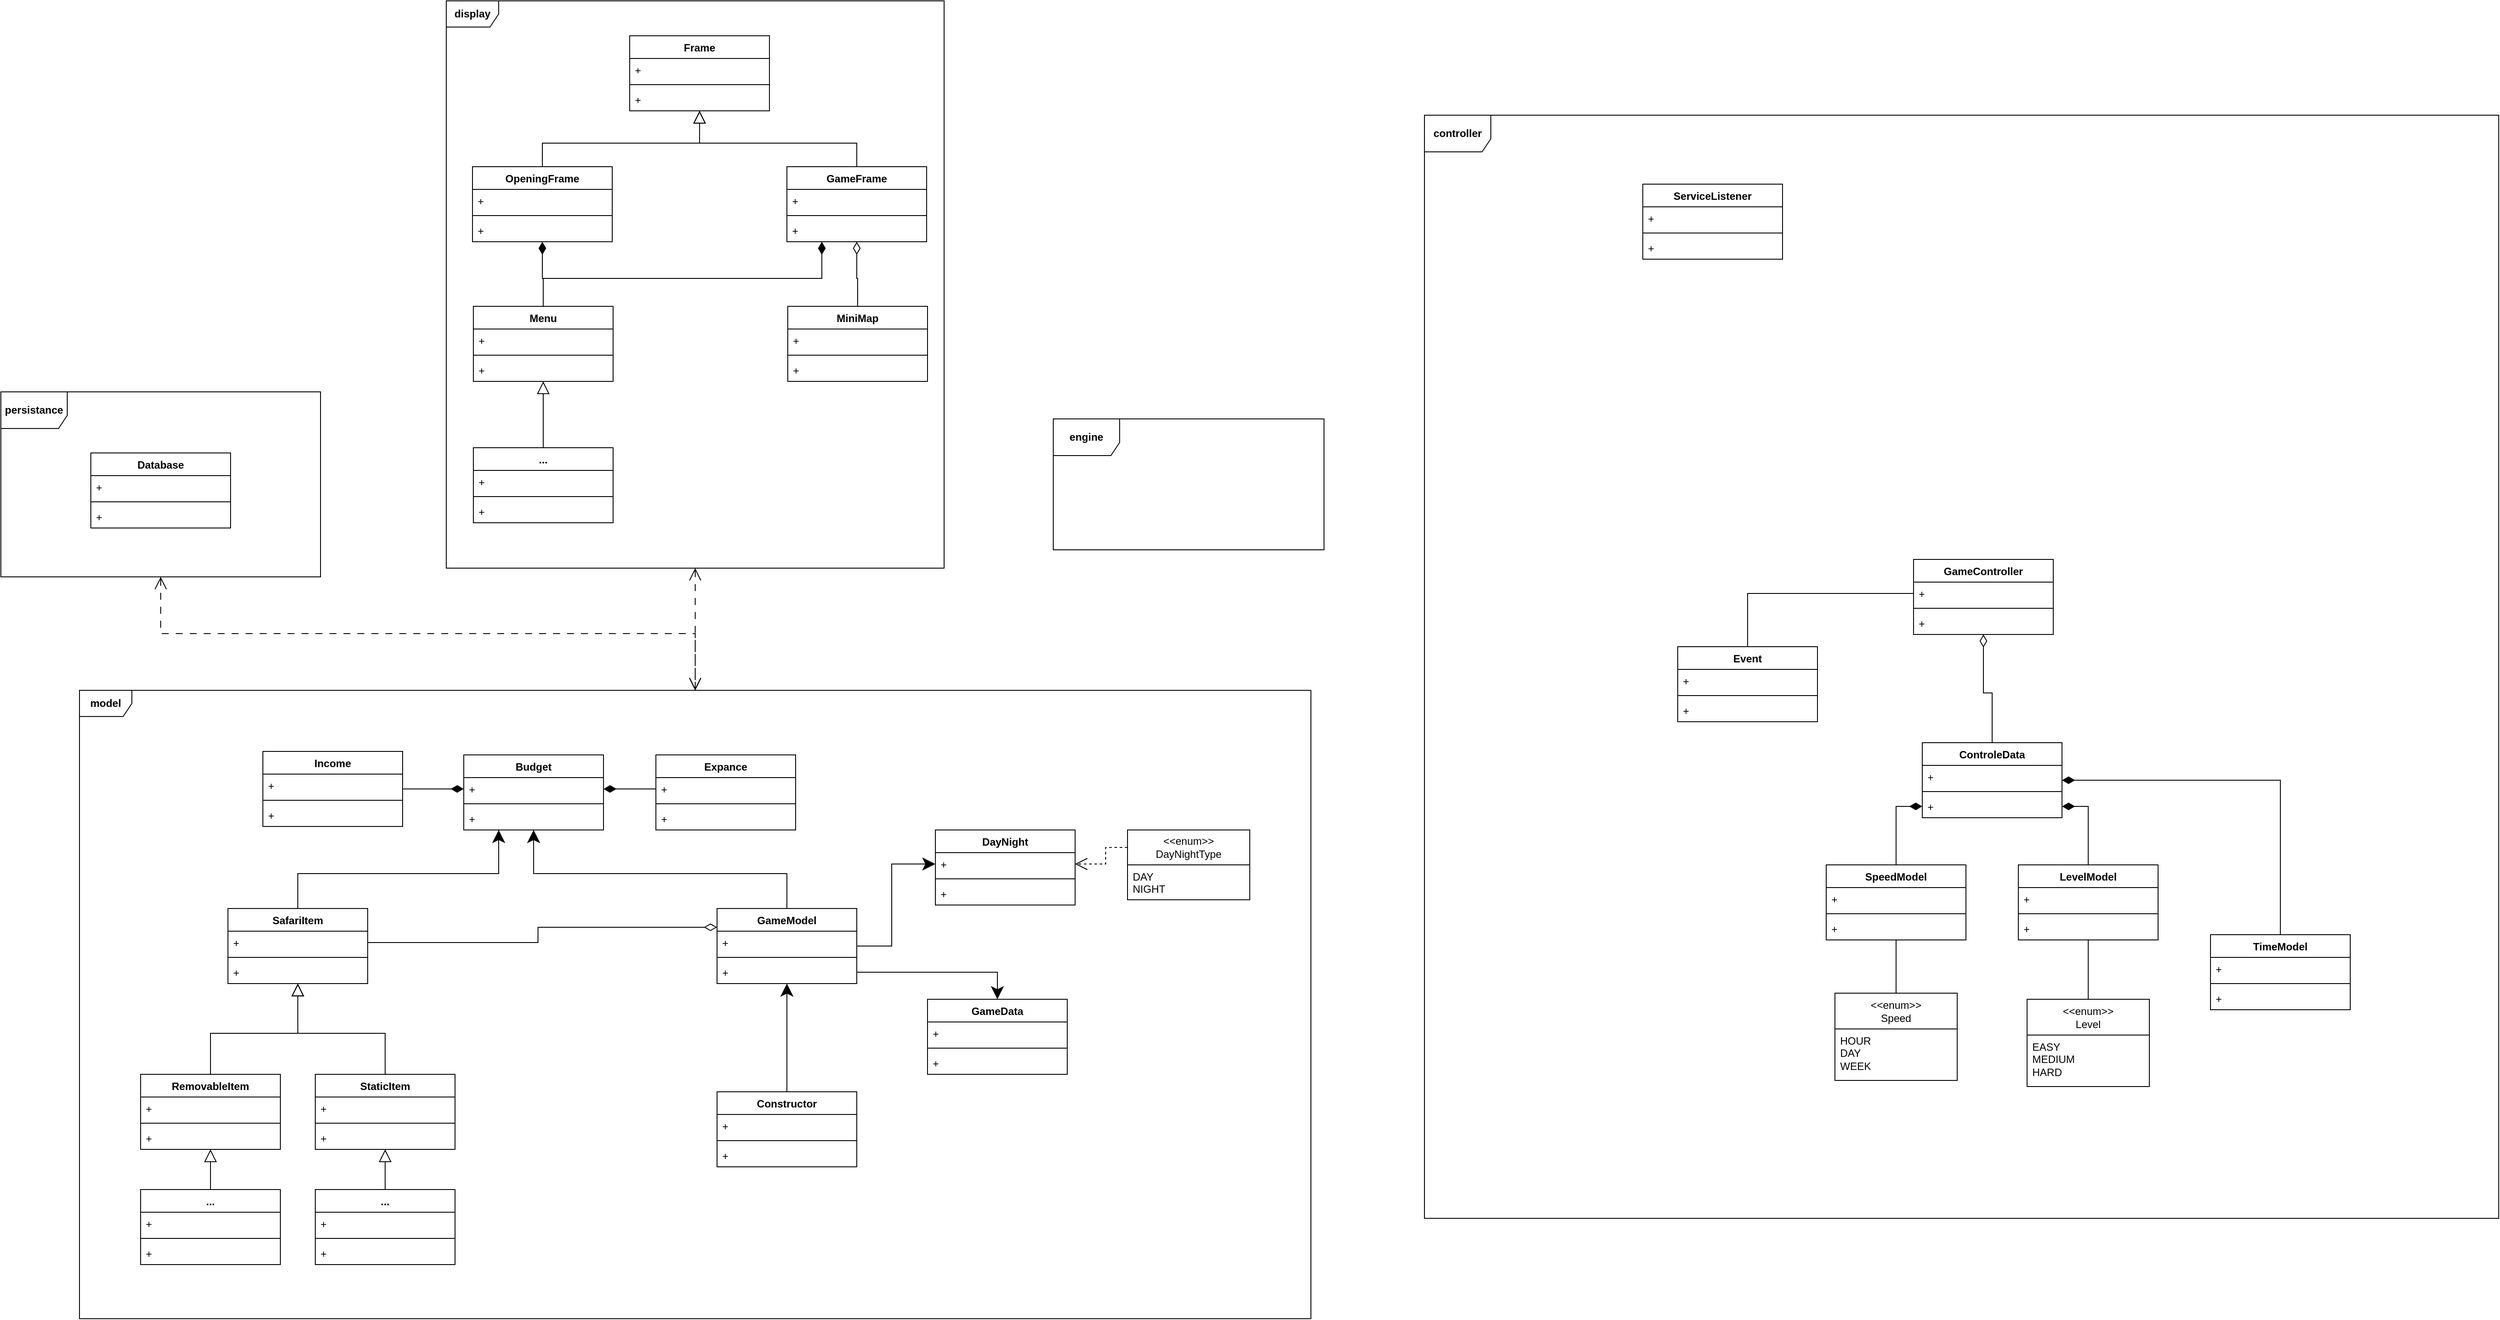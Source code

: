<mxfile version="26.0.16">
  <diagram id="C5RBs43oDa-KdzZeNtuy" name="Page-1">
    <mxGraphModel dx="1836" dy="2449" grid="1" gridSize="10" guides="1" tooltips="1" connect="1" arrows="1" fold="1" page="1" pageScale="1" pageWidth="827" pageHeight="1169" math="0" shadow="0">
      <root>
        <mxCell id="WIyWlLk6GJQsqaUBKTNV-0" />
        <mxCell id="WIyWlLk6GJQsqaUBKTNV-1" parent="WIyWlLk6GJQsqaUBKTNV-0" />
        <mxCell id="98r-ERUMEFGQZyjCw6Ib-12" style="edgeStyle=orthogonalEdgeStyle;rounded=0;orthogonalLoop=1;jettySize=auto;html=1;entryX=0.5;entryY=0;entryDx=0;entryDy=0;endArrow=none;startFill=0;startArrow=block;startSize=12;" parent="WIyWlLk6GJQsqaUBKTNV-1" source="98r-ERUMEFGQZyjCw6Ib-0" target="98r-ERUMEFGQZyjCw6Ib-7" edge="1">
          <mxGeometry relative="1" as="geometry" />
        </mxCell>
        <mxCell id="98r-ERUMEFGQZyjCw6Ib-49" style="edgeStyle=orthogonalEdgeStyle;rounded=0;orthogonalLoop=1;jettySize=auto;html=1;exitX=0.5;exitY=1;exitDx=0;exitDy=0;entryX=0.5;entryY=0;entryDx=0;entryDy=0;endArrow=none;startFill=0;startArrow=block;startSize=12;" parent="WIyWlLk6GJQsqaUBKTNV-1" source="98r-ERUMEFGQZyjCw6Ib-0" target="98r-ERUMEFGQZyjCw6Ib-45" edge="1">
          <mxGeometry relative="1" as="geometry" />
        </mxCell>
        <mxCell id="98r-ERUMEFGQZyjCw6Ib-0" value="SafariItem" style="swimlane;fontStyle=1;align=center;verticalAlign=top;childLayout=stackLayout;horizontal=1;startSize=26;horizontalStack=0;resizeParent=1;resizeParentMax=0;resizeLast=0;collapsible=1;marginBottom=0;whiteSpace=wrap;html=1;" parent="WIyWlLk6GJQsqaUBKTNV-1" vertex="1">
          <mxGeometry x="440" y="1020" width="160" height="86" as="geometry" />
        </mxCell>
        <mxCell id="98r-ERUMEFGQZyjCw6Ib-1" value="+" style="text;strokeColor=none;fillColor=none;align=left;verticalAlign=top;spacingLeft=4;spacingRight=4;overflow=hidden;rotatable=0;points=[[0,0.5],[1,0.5]];portConstraint=eastwest;whiteSpace=wrap;html=1;" parent="98r-ERUMEFGQZyjCw6Ib-0" vertex="1">
          <mxGeometry y="26" width="160" height="26" as="geometry" />
        </mxCell>
        <mxCell id="98r-ERUMEFGQZyjCw6Ib-2" value="" style="line;strokeWidth=1;fillColor=none;align=left;verticalAlign=middle;spacingTop=-1;spacingLeft=3;spacingRight=3;rotatable=0;labelPosition=right;points=[];portConstraint=eastwest;strokeColor=inherit;" parent="98r-ERUMEFGQZyjCw6Ib-0" vertex="1">
          <mxGeometry y="52" width="160" height="8" as="geometry" />
        </mxCell>
        <mxCell id="98r-ERUMEFGQZyjCw6Ib-3" value="+" style="text;strokeColor=none;fillColor=none;align=left;verticalAlign=top;spacingLeft=4;spacingRight=4;overflow=hidden;rotatable=0;points=[[0,0.5],[1,0.5]];portConstraint=eastwest;whiteSpace=wrap;html=1;" parent="98r-ERUMEFGQZyjCw6Ib-0" vertex="1">
          <mxGeometry y="60" width="160" height="26" as="geometry" />
        </mxCell>
        <mxCell id="98r-ERUMEFGQZyjCw6Ib-6" value="&lt;b&gt;model&lt;/b&gt;" style="shape=umlFrame;whiteSpace=wrap;html=1;pointerEvents=0;" parent="WIyWlLk6GJQsqaUBKTNV-1" vertex="1">
          <mxGeometry x="270" y="770" width="1410" height="720" as="geometry" />
        </mxCell>
        <mxCell id="98r-ERUMEFGQZyjCw6Ib-60" style="edgeStyle=orthogonalEdgeStyle;rounded=0;orthogonalLoop=1;jettySize=auto;html=1;exitX=0.5;exitY=1;exitDx=0;exitDy=0;entryX=0.5;entryY=0;entryDx=0;entryDy=0;startSize=12;startArrow=block;startFill=0;endArrow=none;" parent="WIyWlLk6GJQsqaUBKTNV-1" source="98r-ERUMEFGQZyjCw6Ib-7" target="98r-ERUMEFGQZyjCw6Ib-50" edge="1">
          <mxGeometry relative="1" as="geometry" />
        </mxCell>
        <mxCell id="98r-ERUMEFGQZyjCw6Ib-7" value="StaticItem" style="swimlane;fontStyle=1;align=center;verticalAlign=top;childLayout=stackLayout;horizontal=1;startSize=26;horizontalStack=0;resizeParent=1;resizeParentMax=0;resizeLast=0;collapsible=1;marginBottom=0;whiteSpace=wrap;html=1;" parent="WIyWlLk6GJQsqaUBKTNV-1" vertex="1">
          <mxGeometry x="540" y="1210" width="160" height="86" as="geometry" />
        </mxCell>
        <mxCell id="98r-ERUMEFGQZyjCw6Ib-8" value="+" style="text;strokeColor=none;fillColor=none;align=left;verticalAlign=top;spacingLeft=4;spacingRight=4;overflow=hidden;rotatable=0;points=[[0,0.5],[1,0.5]];portConstraint=eastwest;whiteSpace=wrap;html=1;" parent="98r-ERUMEFGQZyjCw6Ib-7" vertex="1">
          <mxGeometry y="26" width="160" height="26" as="geometry" />
        </mxCell>
        <mxCell id="98r-ERUMEFGQZyjCw6Ib-9" value="" style="line;strokeWidth=1;fillColor=none;align=left;verticalAlign=middle;spacingTop=-1;spacingLeft=3;spacingRight=3;rotatable=0;labelPosition=right;points=[];portConstraint=eastwest;strokeColor=inherit;" parent="98r-ERUMEFGQZyjCw6Ib-7" vertex="1">
          <mxGeometry y="52" width="160" height="8" as="geometry" />
        </mxCell>
        <mxCell id="98r-ERUMEFGQZyjCw6Ib-10" value="+" style="text;strokeColor=none;fillColor=none;align=left;verticalAlign=top;spacingLeft=4;spacingRight=4;overflow=hidden;rotatable=0;points=[[0,0.5],[1,0.5]];portConstraint=eastwest;whiteSpace=wrap;html=1;" parent="98r-ERUMEFGQZyjCw6Ib-7" vertex="1">
          <mxGeometry y="60" width="160" height="26" as="geometry" />
        </mxCell>
        <mxCell id="98r-ERUMEFGQZyjCw6Ib-44" style="edgeStyle=orthogonalEdgeStyle;rounded=0;orthogonalLoop=1;jettySize=auto;html=1;exitX=0;exitY=0.25;exitDx=0;exitDy=0;entryX=1;entryY=0.5;entryDx=0;entryDy=0;dashed=1;endArrow=open;endFill=0;endSize=12;" parent="WIyWlLk6GJQsqaUBKTNV-1" source="98r-ERUMEFGQZyjCw6Ib-21" target="98r-ERUMEFGQZyjCw6Ib-26" edge="1">
          <mxGeometry relative="1" as="geometry" />
        </mxCell>
        <mxCell id="98r-ERUMEFGQZyjCw6Ib-21" value="&lt;div&gt;&amp;lt;&amp;lt;enum&amp;gt;&amp;gt;&lt;/div&gt;DayNightType" style="swimlane;fontStyle=0;childLayout=stackLayout;horizontal=1;startSize=40;fillColor=none;horizontalStack=0;resizeParent=1;resizeParentMax=0;resizeLast=0;collapsible=1;marginBottom=0;whiteSpace=wrap;html=1;" parent="WIyWlLk6GJQsqaUBKTNV-1" vertex="1">
          <mxGeometry x="1470" y="930" width="140" height="80" as="geometry" />
        </mxCell>
        <mxCell id="98r-ERUMEFGQZyjCw6Ib-22" value="&lt;div&gt;DAY&lt;/div&gt;&lt;div&gt;NIGHT&lt;/div&gt;" style="text;strokeColor=none;fillColor=none;align=left;verticalAlign=top;spacingLeft=4;spacingRight=4;overflow=hidden;rotatable=0;points=[[0,0.5],[1,0.5]];portConstraint=eastwest;whiteSpace=wrap;html=1;" parent="98r-ERUMEFGQZyjCw6Ib-21" vertex="1">
          <mxGeometry y="40" width="140" height="40" as="geometry" />
        </mxCell>
        <mxCell id="98r-ERUMEFGQZyjCw6Ib-25" value="DayNight" style="swimlane;fontStyle=1;align=center;verticalAlign=top;childLayout=stackLayout;horizontal=1;startSize=26;horizontalStack=0;resizeParent=1;resizeParentMax=0;resizeLast=0;collapsible=1;marginBottom=0;whiteSpace=wrap;html=1;" parent="WIyWlLk6GJQsqaUBKTNV-1" vertex="1">
          <mxGeometry x="1250" y="930" width="160" height="86" as="geometry" />
        </mxCell>
        <mxCell id="98r-ERUMEFGQZyjCw6Ib-26" value="+" style="text;strokeColor=none;fillColor=none;align=left;verticalAlign=top;spacingLeft=4;spacingRight=4;overflow=hidden;rotatable=0;points=[[0,0.5],[1,0.5]];portConstraint=eastwest;whiteSpace=wrap;html=1;" parent="98r-ERUMEFGQZyjCw6Ib-25" vertex="1">
          <mxGeometry y="26" width="160" height="26" as="geometry" />
        </mxCell>
        <mxCell id="98r-ERUMEFGQZyjCw6Ib-27" value="" style="line;strokeWidth=1;fillColor=none;align=left;verticalAlign=middle;spacingTop=-1;spacingLeft=3;spacingRight=3;rotatable=0;labelPosition=right;points=[];portConstraint=eastwest;strokeColor=inherit;" parent="98r-ERUMEFGQZyjCw6Ib-25" vertex="1">
          <mxGeometry y="52" width="160" height="8" as="geometry" />
        </mxCell>
        <mxCell id="98r-ERUMEFGQZyjCw6Ib-28" value="+" style="text;strokeColor=none;fillColor=none;align=left;verticalAlign=top;spacingLeft=4;spacingRight=4;overflow=hidden;rotatable=0;points=[[0,0.5],[1,0.5]];portConstraint=eastwest;whiteSpace=wrap;html=1;" parent="98r-ERUMEFGQZyjCw6Ib-25" vertex="1">
          <mxGeometry y="60" width="160" height="26" as="geometry" />
        </mxCell>
        <mxCell id="98r-ERUMEFGQZyjCw6Ib-80" style="edgeStyle=orthogonalEdgeStyle;rounded=0;orthogonalLoop=1;jettySize=auto;html=1;exitX=0.5;exitY=1;exitDx=0;exitDy=0;entryX=0.5;entryY=0;entryDx=0;entryDy=0;endSize=12;endArrow=none;startFill=1;startArrow=classic;startSize=12;" parent="WIyWlLk6GJQsqaUBKTNV-1" source="98r-ERUMEFGQZyjCw6Ib-29" target="98r-ERUMEFGQZyjCw6Ib-71" edge="1">
          <mxGeometry relative="1" as="geometry" />
        </mxCell>
        <mxCell id="98r-ERUMEFGQZyjCw6Ib-83" style="edgeStyle=orthogonalEdgeStyle;rounded=0;orthogonalLoop=1;jettySize=auto;html=1;exitX=0.25;exitY=1;exitDx=0;exitDy=0;entryX=0.5;entryY=0;entryDx=0;entryDy=0;endArrow=none;startFill=1;startArrow=classic;startSize=12;" parent="WIyWlLk6GJQsqaUBKTNV-1" source="98r-ERUMEFGQZyjCw6Ib-29" target="98r-ERUMEFGQZyjCw6Ib-0" edge="1">
          <mxGeometry relative="1" as="geometry" />
        </mxCell>
        <mxCell id="98r-ERUMEFGQZyjCw6Ib-29" value="Budget&lt;span style=&quot;color: rgba(0, 0, 0, 0); font-family: monospace; font-size: 0px; font-weight: 400; text-align: start; text-wrap-mode: nowrap;&quot;&gt;%3CmxGraphModel%3E%3Croot%3E%3CmxCell%20id%3D%220%22%2F%3E%3CmxCell%20id%3D%221%22%20parent%3D%220%22%2F%3E%3CmxCell%20id%3D%222%22%20value%3D%22DayNight%22%20style%3D%22swimlane%3BfontStyle%3D1%3Balign%3Dcenter%3BverticalAlign%3Dtop%3BchildLayout%3DstackLayout%3Bhorizontal%3D1%3BstartSize%3D26%3BhorizontalStack%3D0%3BresizeParent%3D1%3BresizeParentMax%3D0%3BresizeLast%3D0%3Bcollapsible%3D1%3BmarginBottom%3D0%3BwhiteSpace%3Dwrap%3Bhtml%3D1%3B%22%20vertex%3D%221%22%20parent%3D%221%22%3E%3CmxGeometry%20x%3D%22660%22%20y%3D%22210%22%20width%3D%22160%22%20height%3D%2286%22%20as%3D%22geometry%22%2F%3E%3C%2FmxCell%3E%3CmxCell%20id%3D%223%22%20value%3D%22%2B%22%20style%3D%22text%3BstrokeColor%3Dnone%3BfillColor%3Dnone%3Balign%3Dleft%3BverticalAlign%3Dtop%3BspacingLeft%3D4%3BspacingRight%3D4%3Boverflow%3Dhidden%3Brotatable%3D0%3Bpoints%3D%5B%5B0%2C0.5%5D%2C%5B1%2C0.5%5D%5D%3BportConstraint%3Deastwest%3BwhiteSpace%3Dwrap%3Bhtml%3D1%3B%22%20vertex%3D%221%22%20parent%3D%222%22%3E%3CmxGeometry%20y%3D%2226%22%20width%3D%22160%22%20height%3D%2226%22%20as%3D%22geometry%22%2F%3E%3C%2FmxCell%3E%3CmxCell%20id%3D%224%22%20value%3D%22%22%20style%3D%22line%3BstrokeWidth%3D1%3BfillColor%3Dnone%3Balign%3Dleft%3BverticalAlign%3Dmiddle%3BspacingTop%3D-1%3BspacingLeft%3D3%3BspacingRight%3D3%3Brotatable%3D0%3BlabelPosition%3Dright%3Bpoints%3D%5B%5D%3BportConstraint%3Deastwest%3BstrokeColor%3Dinherit%3B%22%20vertex%3D%221%22%20parent%3D%222%22%3E%3CmxGeometry%20y%3D%2252%22%20width%3D%22160%22%20height%3D%228%22%20as%3D%22geometry%22%2F%3E%3C%2FmxCell%3E%3CmxCell%20id%3D%225%22%20value%3D%22%2B%22%20style%3D%22text%3BstrokeColor%3Dnone%3BfillColor%3Dnone%3Balign%3Dleft%3BverticalAlign%3Dtop%3BspacingLeft%3D4%3BspacingRight%3D4%3Boverflow%3Dhidden%3Brotatable%3D0%3Bpoints%3D%5B%5B0%2C0.5%5D%2C%5B1%2C0.5%5D%5D%3BportConstraint%3Deastwest%3BwhiteSpace%3Dwrap%3Bhtml%3D1%3B%22%20vertex%3D%221%22%20parent%3D%222%22%3E%3CmxGeometry%20y%3D%2260%22%20width%3D%22160%22%20height%3D%2226%22%20as%3D%22geometry%22%2F%3E%3C%2FmxCell%3E%3C%2Froot%3E%3C%2FmxGraphModel%3E&lt;/span&gt;&lt;span style=&quot;color: rgba(0, 0, 0, 0); font-family: monospace; font-size: 0px; font-weight: 400; text-align: start; text-wrap-mode: nowrap;&quot;&gt;%3CmxGraphModel%3E%3Croot%3E%3CmxCell%20id%3D%220%22%2F%3E%3CmxCell%20id%3D%221%22%20parent%3D%220%22%2F%3E%3CmxCell%20id%3D%222%22%20value%3D%22DayNight%22%20style%3D%22swimlane%3BfontStyle%3D1%3Balign%3Dcenter%3BverticalAlign%3Dtop%3BchildLayout%3DstackLayout%3Bhorizontal%3D1%3BstartSize%3D26%3BhorizontalStack%3D0%3BresizeParent%3D1%3BresizeParentMax%3D0%3BresizeLast%3D0%3Bcollapsible%3D1%3BmarginBottom%3D0%3BwhiteSpace%3Dwrap%3Bhtml%3D1%3B%22%20vertex%3D%221%22%20parent%3D%221%22%3E%3CmxGeometry%20x%3D%22660%22%20y%3D%22210%22%20width%3D%22160%22%20height%3D%2286%22%20as%3D%22geometry%22%2F%3E%3C%2FmxCell%3E%3CmxCell%20id%3D%223%22%20value%3D%22%2B%22%20style%3D%22text%3BstrokeColor%3Dnone%3BfillColor%3Dnone%3Balign%3Dleft%3BverticalAlign%3Dtop%3BspacingLeft%3D4%3BspacingRight%3D4%3Boverflow%3Dhidden%3Brotatable%3D0%3Bpoints%3D%5B%5B0%2C0.5%5D%2C%5B1%2C0.5%5D%5D%3BportConstraint%3Deastwest%3BwhiteSpace%3Dwrap%3Bhtml%3D1%3B%22%20vertex%3D%221%22%20parent%3D%222%22%3E%3CmxGeometry%20y%3D%2226%22%20width%3D%22160%22%20height%3D%2226%22%20as%3D%22geometry%22%2F%3E%3C%2FmxCell%3E%3CmxCell%20id%3D%224%22%20value%3D%22%22%20style%3D%22line%3BstrokeWidth%3D1%3BfillColor%3Dnone%3Balign%3Dleft%3BverticalAlign%3Dmiddle%3BspacingTop%3D-1%3BspacingLeft%3D3%3BspacingRight%3D3%3Brotatable%3D0%3BlabelPosition%3Dright%3Bpoints%3D%5B%5D%3BportConstraint%3Deastwest%3BstrokeColor%3Dinherit%3B%22%20vertex%3D%221%22%20parent%3D%222%22%3E%3CmxGeometry%20y%3D%2252%22%20width%3D%22160%22%20height%3D%228%22%20as%3D%22geometry%22%2F%3E%3C%2FmxCell%3E%3CmxCell%20id%3D%225%22%20value%3D%22%2B%22%20style%3D%22text%3BstrokeColor%3Dnone%3BfillColor%3Dnone%3Balign%3Dleft%3BverticalAlign%3Dtop%3BspacingLeft%3D4%3BspacingRight%3D4%3Boverflow%3Dhidden%3Brotatable%3D0%3Bpoints%3D%5B%5B0%2C0.5%5D%2C%5B1%2C0.5%5D%5D%3BportConstraint%3Deastwest%3BwhiteSpace%3Dwrap%3Bhtml%3D1%3B%22%20vertex%3D%221%22%20parent%3D%222%22%3E%3CmxGeometry%20y%3D%2260%22%20width%3D%22160%22%20height%3D%2226%22%20as%3D%22geometry%22%2F%3E%3C%2FmxCell%3E%3C%2Froot%3E%3C%2FmxGraphModel%3E&lt;/span&gt;" style="swimlane;fontStyle=1;align=center;verticalAlign=top;childLayout=stackLayout;horizontal=1;startSize=26;horizontalStack=0;resizeParent=1;resizeParentMax=0;resizeLast=0;collapsible=1;marginBottom=0;whiteSpace=wrap;html=1;" parent="WIyWlLk6GJQsqaUBKTNV-1" vertex="1">
          <mxGeometry x="710" y="844" width="160" height="86" as="geometry" />
        </mxCell>
        <mxCell id="98r-ERUMEFGQZyjCw6Ib-30" value="+" style="text;strokeColor=none;fillColor=none;align=left;verticalAlign=top;spacingLeft=4;spacingRight=4;overflow=hidden;rotatable=0;points=[[0,0.5],[1,0.5]];portConstraint=eastwest;whiteSpace=wrap;html=1;" parent="98r-ERUMEFGQZyjCw6Ib-29" vertex="1">
          <mxGeometry y="26" width="160" height="26" as="geometry" />
        </mxCell>
        <mxCell id="98r-ERUMEFGQZyjCw6Ib-31" value="" style="line;strokeWidth=1;fillColor=none;align=left;verticalAlign=middle;spacingTop=-1;spacingLeft=3;spacingRight=3;rotatable=0;labelPosition=right;points=[];portConstraint=eastwest;strokeColor=inherit;" parent="98r-ERUMEFGQZyjCw6Ib-29" vertex="1">
          <mxGeometry y="52" width="160" height="8" as="geometry" />
        </mxCell>
        <mxCell id="98r-ERUMEFGQZyjCw6Ib-32" value="+" style="text;strokeColor=none;fillColor=none;align=left;verticalAlign=top;spacingLeft=4;spacingRight=4;overflow=hidden;rotatable=0;points=[[0,0.5],[1,0.5]];portConstraint=eastwest;whiteSpace=wrap;html=1;" parent="98r-ERUMEFGQZyjCw6Ib-29" vertex="1">
          <mxGeometry y="60" width="160" height="26" as="geometry" />
        </mxCell>
        <mxCell id="98r-ERUMEFGQZyjCw6Ib-33" value="Expance" style="swimlane;fontStyle=1;align=center;verticalAlign=top;childLayout=stackLayout;horizontal=1;startSize=26;horizontalStack=0;resizeParent=1;resizeParentMax=0;resizeLast=0;collapsible=1;marginBottom=0;whiteSpace=wrap;html=1;" parent="WIyWlLk6GJQsqaUBKTNV-1" vertex="1">
          <mxGeometry x="930" y="844" width="160" height="86" as="geometry" />
        </mxCell>
        <mxCell id="98r-ERUMEFGQZyjCw6Ib-34" value="+" style="text;strokeColor=none;fillColor=none;align=left;verticalAlign=top;spacingLeft=4;spacingRight=4;overflow=hidden;rotatable=0;points=[[0,0.5],[1,0.5]];portConstraint=eastwest;whiteSpace=wrap;html=1;" parent="98r-ERUMEFGQZyjCw6Ib-33" vertex="1">
          <mxGeometry y="26" width="160" height="26" as="geometry" />
        </mxCell>
        <mxCell id="98r-ERUMEFGQZyjCw6Ib-35" value="" style="line;strokeWidth=1;fillColor=none;align=left;verticalAlign=middle;spacingTop=-1;spacingLeft=3;spacingRight=3;rotatable=0;labelPosition=right;points=[];portConstraint=eastwest;strokeColor=inherit;" parent="98r-ERUMEFGQZyjCw6Ib-33" vertex="1">
          <mxGeometry y="52" width="160" height="8" as="geometry" />
        </mxCell>
        <mxCell id="98r-ERUMEFGQZyjCw6Ib-36" value="+" style="text;strokeColor=none;fillColor=none;align=left;verticalAlign=top;spacingLeft=4;spacingRight=4;overflow=hidden;rotatable=0;points=[[0,0.5],[1,0.5]];portConstraint=eastwest;whiteSpace=wrap;html=1;" parent="98r-ERUMEFGQZyjCw6Ib-33" vertex="1">
          <mxGeometry y="60" width="160" height="26" as="geometry" />
        </mxCell>
        <mxCell id="98r-ERUMEFGQZyjCw6Ib-42" style="edgeStyle=orthogonalEdgeStyle;rounded=0;orthogonalLoop=1;jettySize=auto;html=1;exitX=1;exitY=0.5;exitDx=0;exitDy=0;entryX=0;entryY=0.5;entryDx=0;entryDy=0;endArrow=diamondThin;endFill=1;endSize=12;" parent="WIyWlLk6GJQsqaUBKTNV-1" source="98r-ERUMEFGQZyjCw6Ib-37" target="98r-ERUMEFGQZyjCw6Ib-30" edge="1">
          <mxGeometry relative="1" as="geometry" />
        </mxCell>
        <mxCell id="98r-ERUMEFGQZyjCw6Ib-37" value="Income" style="swimlane;fontStyle=1;align=center;verticalAlign=top;childLayout=stackLayout;horizontal=1;startSize=26;horizontalStack=0;resizeParent=1;resizeParentMax=0;resizeLast=0;collapsible=1;marginBottom=0;whiteSpace=wrap;html=1;" parent="WIyWlLk6GJQsqaUBKTNV-1" vertex="1">
          <mxGeometry x="480" y="840" width="160" height="86" as="geometry" />
        </mxCell>
        <mxCell id="98r-ERUMEFGQZyjCw6Ib-38" value="+" style="text;strokeColor=none;fillColor=none;align=left;verticalAlign=top;spacingLeft=4;spacingRight=4;overflow=hidden;rotatable=0;points=[[0,0.5],[1,0.5]];portConstraint=eastwest;whiteSpace=wrap;html=1;" parent="98r-ERUMEFGQZyjCw6Ib-37" vertex="1">
          <mxGeometry y="26" width="160" height="26" as="geometry" />
        </mxCell>
        <mxCell id="98r-ERUMEFGQZyjCw6Ib-39" value="" style="line;strokeWidth=1;fillColor=none;align=left;verticalAlign=middle;spacingTop=-1;spacingLeft=3;spacingRight=3;rotatable=0;labelPosition=right;points=[];portConstraint=eastwest;strokeColor=inherit;" parent="98r-ERUMEFGQZyjCw6Ib-37" vertex="1">
          <mxGeometry y="52" width="160" height="8" as="geometry" />
        </mxCell>
        <mxCell id="98r-ERUMEFGQZyjCw6Ib-40" value="+" style="text;strokeColor=none;fillColor=none;align=left;verticalAlign=top;spacingLeft=4;spacingRight=4;overflow=hidden;rotatable=0;points=[[0,0.5],[1,0.5]];portConstraint=eastwest;whiteSpace=wrap;html=1;" parent="98r-ERUMEFGQZyjCw6Ib-37" vertex="1">
          <mxGeometry y="60" width="160" height="26" as="geometry" />
        </mxCell>
        <mxCell id="98r-ERUMEFGQZyjCw6Ib-43" style="edgeStyle=orthogonalEdgeStyle;rounded=0;orthogonalLoop=1;jettySize=auto;html=1;exitX=0;exitY=0.5;exitDx=0;exitDy=0;entryX=1;entryY=0.5;entryDx=0;entryDy=0;endArrow=diamondThin;endFill=1;endSize=12;" parent="WIyWlLk6GJQsqaUBKTNV-1" source="98r-ERUMEFGQZyjCw6Ib-34" target="98r-ERUMEFGQZyjCw6Ib-30" edge="1">
          <mxGeometry relative="1" as="geometry" />
        </mxCell>
        <mxCell id="98r-ERUMEFGQZyjCw6Ib-61" style="edgeStyle=orthogonalEdgeStyle;rounded=0;orthogonalLoop=1;jettySize=auto;html=1;exitX=0.5;exitY=1;exitDx=0;exitDy=0;entryX=0.5;entryY=0;entryDx=0;entryDy=0;startArrow=block;startFill=0;startSize=12;endArrow=none;" parent="WIyWlLk6GJQsqaUBKTNV-1" source="98r-ERUMEFGQZyjCw6Ib-45" target="98r-ERUMEFGQZyjCw6Ib-54" edge="1">
          <mxGeometry relative="1" as="geometry" />
        </mxCell>
        <mxCell id="98r-ERUMEFGQZyjCw6Ib-45" value="RemovableItem" style="swimlane;fontStyle=1;align=center;verticalAlign=top;childLayout=stackLayout;horizontal=1;startSize=26;horizontalStack=0;resizeParent=1;resizeParentMax=0;resizeLast=0;collapsible=1;marginBottom=0;whiteSpace=wrap;html=1;" parent="WIyWlLk6GJQsqaUBKTNV-1" vertex="1">
          <mxGeometry x="340" y="1210" width="160" height="86" as="geometry" />
        </mxCell>
        <mxCell id="98r-ERUMEFGQZyjCw6Ib-46" value="+" style="text;strokeColor=none;fillColor=none;align=left;verticalAlign=top;spacingLeft=4;spacingRight=4;overflow=hidden;rotatable=0;points=[[0,0.5],[1,0.5]];portConstraint=eastwest;whiteSpace=wrap;html=1;" parent="98r-ERUMEFGQZyjCw6Ib-45" vertex="1">
          <mxGeometry y="26" width="160" height="26" as="geometry" />
        </mxCell>
        <mxCell id="98r-ERUMEFGQZyjCw6Ib-47" value="" style="line;strokeWidth=1;fillColor=none;align=left;verticalAlign=middle;spacingTop=-1;spacingLeft=3;spacingRight=3;rotatable=0;labelPosition=right;points=[];portConstraint=eastwest;strokeColor=inherit;" parent="98r-ERUMEFGQZyjCw6Ib-45" vertex="1">
          <mxGeometry y="52" width="160" height="8" as="geometry" />
        </mxCell>
        <mxCell id="98r-ERUMEFGQZyjCw6Ib-48" value="+" style="text;strokeColor=none;fillColor=none;align=left;verticalAlign=top;spacingLeft=4;spacingRight=4;overflow=hidden;rotatable=0;points=[[0,0.5],[1,0.5]];portConstraint=eastwest;whiteSpace=wrap;html=1;" parent="98r-ERUMEFGQZyjCw6Ib-45" vertex="1">
          <mxGeometry y="60" width="160" height="26" as="geometry" />
        </mxCell>
        <mxCell id="98r-ERUMEFGQZyjCw6Ib-50" value="..." style="swimlane;fontStyle=1;align=center;verticalAlign=top;childLayout=stackLayout;horizontal=1;startSize=26;horizontalStack=0;resizeParent=1;resizeParentMax=0;resizeLast=0;collapsible=1;marginBottom=0;whiteSpace=wrap;html=1;" parent="WIyWlLk6GJQsqaUBKTNV-1" vertex="1">
          <mxGeometry x="540" y="1342" width="160" height="86" as="geometry" />
        </mxCell>
        <mxCell id="98r-ERUMEFGQZyjCw6Ib-51" value="+" style="text;strokeColor=none;fillColor=none;align=left;verticalAlign=top;spacingLeft=4;spacingRight=4;overflow=hidden;rotatable=0;points=[[0,0.5],[1,0.5]];portConstraint=eastwest;whiteSpace=wrap;html=1;" parent="98r-ERUMEFGQZyjCw6Ib-50" vertex="1">
          <mxGeometry y="26" width="160" height="26" as="geometry" />
        </mxCell>
        <mxCell id="98r-ERUMEFGQZyjCw6Ib-52" value="" style="line;strokeWidth=1;fillColor=none;align=left;verticalAlign=middle;spacingTop=-1;spacingLeft=3;spacingRight=3;rotatable=0;labelPosition=right;points=[];portConstraint=eastwest;strokeColor=inherit;" parent="98r-ERUMEFGQZyjCw6Ib-50" vertex="1">
          <mxGeometry y="52" width="160" height="8" as="geometry" />
        </mxCell>
        <mxCell id="98r-ERUMEFGQZyjCw6Ib-53" value="+" style="text;strokeColor=none;fillColor=none;align=left;verticalAlign=top;spacingLeft=4;spacingRight=4;overflow=hidden;rotatable=0;points=[[0,0.5],[1,0.5]];portConstraint=eastwest;whiteSpace=wrap;html=1;" parent="98r-ERUMEFGQZyjCw6Ib-50" vertex="1">
          <mxGeometry y="60" width="160" height="26" as="geometry" />
        </mxCell>
        <mxCell id="98r-ERUMEFGQZyjCw6Ib-54" value="..." style="swimlane;fontStyle=1;align=center;verticalAlign=top;childLayout=stackLayout;horizontal=1;startSize=26;horizontalStack=0;resizeParent=1;resizeParentMax=0;resizeLast=0;collapsible=1;marginBottom=0;whiteSpace=wrap;html=1;" parent="WIyWlLk6GJQsqaUBKTNV-1" vertex="1">
          <mxGeometry x="340" y="1342" width="160" height="86" as="geometry" />
        </mxCell>
        <mxCell id="98r-ERUMEFGQZyjCw6Ib-55" value="+" style="text;strokeColor=none;fillColor=none;align=left;verticalAlign=top;spacingLeft=4;spacingRight=4;overflow=hidden;rotatable=0;points=[[0,0.5],[1,0.5]];portConstraint=eastwest;whiteSpace=wrap;html=1;" parent="98r-ERUMEFGQZyjCw6Ib-54" vertex="1">
          <mxGeometry y="26" width="160" height="26" as="geometry" />
        </mxCell>
        <mxCell id="98r-ERUMEFGQZyjCw6Ib-56" value="" style="line;strokeWidth=1;fillColor=none;align=left;verticalAlign=middle;spacingTop=-1;spacingLeft=3;spacingRight=3;rotatable=0;labelPosition=right;points=[];portConstraint=eastwest;strokeColor=inherit;" parent="98r-ERUMEFGQZyjCw6Ib-54" vertex="1">
          <mxGeometry y="52" width="160" height="8" as="geometry" />
        </mxCell>
        <mxCell id="98r-ERUMEFGQZyjCw6Ib-57" value="+" style="text;strokeColor=none;fillColor=none;align=left;verticalAlign=top;spacingLeft=4;spacingRight=4;overflow=hidden;rotatable=0;points=[[0,0.5],[1,0.5]];portConstraint=eastwest;whiteSpace=wrap;html=1;" parent="98r-ERUMEFGQZyjCw6Ib-54" vertex="1">
          <mxGeometry y="60" width="160" height="26" as="geometry" />
        </mxCell>
        <mxCell id="98r-ERUMEFGQZyjCw6Ib-62" value="Constructor" style="swimlane;fontStyle=1;align=center;verticalAlign=top;childLayout=stackLayout;horizontal=1;startSize=26;horizontalStack=0;resizeParent=1;resizeParentMax=0;resizeLast=0;collapsible=1;marginBottom=0;whiteSpace=wrap;html=1;" parent="WIyWlLk6GJQsqaUBKTNV-1" vertex="1">
          <mxGeometry x="1000" y="1230" width="160" height="86" as="geometry" />
        </mxCell>
        <mxCell id="98r-ERUMEFGQZyjCw6Ib-63" value="+" style="text;strokeColor=none;fillColor=none;align=left;verticalAlign=top;spacingLeft=4;spacingRight=4;overflow=hidden;rotatable=0;points=[[0,0.5],[1,0.5]];portConstraint=eastwest;whiteSpace=wrap;html=1;" parent="98r-ERUMEFGQZyjCw6Ib-62" vertex="1">
          <mxGeometry y="26" width="160" height="26" as="geometry" />
        </mxCell>
        <mxCell id="98r-ERUMEFGQZyjCw6Ib-64" value="" style="line;strokeWidth=1;fillColor=none;align=left;verticalAlign=middle;spacingTop=-1;spacingLeft=3;spacingRight=3;rotatable=0;labelPosition=right;points=[];portConstraint=eastwest;strokeColor=inherit;" parent="98r-ERUMEFGQZyjCw6Ib-62" vertex="1">
          <mxGeometry y="52" width="160" height="8" as="geometry" />
        </mxCell>
        <mxCell id="98r-ERUMEFGQZyjCw6Ib-65" value="+" style="text;strokeColor=none;fillColor=none;align=left;verticalAlign=top;spacingLeft=4;spacingRight=4;overflow=hidden;rotatable=0;points=[[0,0.5],[1,0.5]];portConstraint=eastwest;whiteSpace=wrap;html=1;" parent="98r-ERUMEFGQZyjCw6Ib-62" vertex="1">
          <mxGeometry y="60" width="160" height="26" as="geometry" />
        </mxCell>
        <mxCell id="98r-ERUMEFGQZyjCw6Ib-66" value="GameData" style="swimlane;fontStyle=1;align=center;verticalAlign=top;childLayout=stackLayout;horizontal=1;startSize=26;horizontalStack=0;resizeParent=1;resizeParentMax=0;resizeLast=0;collapsible=1;marginBottom=0;whiteSpace=wrap;html=1;" parent="WIyWlLk6GJQsqaUBKTNV-1" vertex="1">
          <mxGeometry x="1241" y="1124" width="160" height="86" as="geometry" />
        </mxCell>
        <mxCell id="98r-ERUMEFGQZyjCw6Ib-67" value="+" style="text;strokeColor=none;fillColor=none;align=left;verticalAlign=top;spacingLeft=4;spacingRight=4;overflow=hidden;rotatable=0;points=[[0,0.5],[1,0.5]];portConstraint=eastwest;whiteSpace=wrap;html=1;" parent="98r-ERUMEFGQZyjCw6Ib-66" vertex="1">
          <mxGeometry y="26" width="160" height="26" as="geometry" />
        </mxCell>
        <mxCell id="98r-ERUMEFGQZyjCw6Ib-68" value="" style="line;strokeWidth=1;fillColor=none;align=left;verticalAlign=middle;spacingTop=-1;spacingLeft=3;spacingRight=3;rotatable=0;labelPosition=right;points=[];portConstraint=eastwest;strokeColor=inherit;" parent="98r-ERUMEFGQZyjCw6Ib-66" vertex="1">
          <mxGeometry y="52" width="160" height="8" as="geometry" />
        </mxCell>
        <mxCell id="98r-ERUMEFGQZyjCw6Ib-69" value="+" style="text;strokeColor=none;fillColor=none;align=left;verticalAlign=top;spacingLeft=4;spacingRight=4;overflow=hidden;rotatable=0;points=[[0,0.5],[1,0.5]];portConstraint=eastwest;whiteSpace=wrap;html=1;" parent="98r-ERUMEFGQZyjCw6Ib-66" vertex="1">
          <mxGeometry y="60" width="160" height="26" as="geometry" />
        </mxCell>
        <mxCell id="98r-ERUMEFGQZyjCw6Ib-75" style="edgeStyle=orthogonalEdgeStyle;rounded=0;orthogonalLoop=1;jettySize=auto;html=1;exitX=0.5;exitY=1;exitDx=0;exitDy=0;entryX=0.5;entryY=0;entryDx=0;entryDy=0;endArrow=none;endFill=1;startSize=12;endSize=12;startFill=1;startArrow=classic;" parent="WIyWlLk6GJQsqaUBKTNV-1" source="98r-ERUMEFGQZyjCw6Ib-71" target="98r-ERUMEFGQZyjCw6Ib-62" edge="1">
          <mxGeometry relative="1" as="geometry" />
        </mxCell>
        <mxCell id="98r-ERUMEFGQZyjCw6Ib-78" style="edgeStyle=orthogonalEdgeStyle;rounded=0;orthogonalLoop=1;jettySize=auto;html=1;exitX=1;exitY=0.5;exitDx=0;exitDy=0;entryX=0;entryY=0.5;entryDx=0;entryDy=0;endSize=12;" parent="WIyWlLk6GJQsqaUBKTNV-1" source="98r-ERUMEFGQZyjCw6Ib-71" target="98r-ERUMEFGQZyjCw6Ib-26" edge="1">
          <mxGeometry relative="1" as="geometry" />
        </mxCell>
        <mxCell id="98r-ERUMEFGQZyjCw6Ib-81" style="edgeStyle=orthogonalEdgeStyle;rounded=0;orthogonalLoop=1;jettySize=auto;html=1;exitX=0;exitY=0.25;exitDx=0;exitDy=0;entryX=1;entryY=0.5;entryDx=0;entryDy=0;startArrow=diamondThin;startFill=0;endArrow=none;startSize=12;" parent="WIyWlLk6GJQsqaUBKTNV-1" source="98r-ERUMEFGQZyjCw6Ib-71" target="98r-ERUMEFGQZyjCw6Ib-1" edge="1">
          <mxGeometry relative="1" as="geometry" />
        </mxCell>
        <mxCell id="98r-ERUMEFGQZyjCw6Ib-71" value="GameModel" style="swimlane;fontStyle=1;align=center;verticalAlign=top;childLayout=stackLayout;horizontal=1;startSize=26;horizontalStack=0;resizeParent=1;resizeParentMax=0;resizeLast=0;collapsible=1;marginBottom=0;whiteSpace=wrap;html=1;" parent="WIyWlLk6GJQsqaUBKTNV-1" vertex="1">
          <mxGeometry x="1000" y="1020" width="160" height="86" as="geometry" />
        </mxCell>
        <mxCell id="98r-ERUMEFGQZyjCw6Ib-72" value="+" style="text;strokeColor=none;fillColor=none;align=left;verticalAlign=top;spacingLeft=4;spacingRight=4;overflow=hidden;rotatable=0;points=[[0,0.5],[1,0.5]];portConstraint=eastwest;whiteSpace=wrap;html=1;" parent="98r-ERUMEFGQZyjCw6Ib-71" vertex="1">
          <mxGeometry y="26" width="160" height="26" as="geometry" />
        </mxCell>
        <mxCell id="98r-ERUMEFGQZyjCw6Ib-73" value="" style="line;strokeWidth=1;fillColor=none;align=left;verticalAlign=middle;spacingTop=-1;spacingLeft=3;spacingRight=3;rotatable=0;labelPosition=right;points=[];portConstraint=eastwest;strokeColor=inherit;" parent="98r-ERUMEFGQZyjCw6Ib-71" vertex="1">
          <mxGeometry y="52" width="160" height="8" as="geometry" />
        </mxCell>
        <mxCell id="98r-ERUMEFGQZyjCw6Ib-74" value="+" style="text;strokeColor=none;fillColor=none;align=left;verticalAlign=top;spacingLeft=4;spacingRight=4;overflow=hidden;rotatable=0;points=[[0,0.5],[1,0.5]];portConstraint=eastwest;whiteSpace=wrap;html=1;" parent="98r-ERUMEFGQZyjCw6Ib-71" vertex="1">
          <mxGeometry y="60" width="160" height="26" as="geometry" />
        </mxCell>
        <mxCell id="98r-ERUMEFGQZyjCw6Ib-84" style="edgeStyle=orthogonalEdgeStyle;rounded=0;orthogonalLoop=1;jettySize=auto;html=1;exitX=1;exitY=0.5;exitDx=0;exitDy=0;entryX=0.5;entryY=0;entryDx=0;entryDy=0;endSize=12;startSize=12;" parent="WIyWlLk6GJQsqaUBKTNV-1" source="98r-ERUMEFGQZyjCw6Ib-74" target="98r-ERUMEFGQZyjCw6Ib-66" edge="1">
          <mxGeometry relative="1" as="geometry" />
        </mxCell>
        <mxCell id="kQselvY7ktdn1mzvGXEc-9" style="edgeStyle=orthogonalEdgeStyle;rounded=0;orthogonalLoop=1;jettySize=auto;html=1;startSize=12;endSize=12;startArrow=open;startFill=0;endArrow=open;endFill=0;dashed=1;dashPattern=8 8;" edge="1" parent="WIyWlLk6GJQsqaUBKTNV-1" source="kQselvY7ktdn1mzvGXEc-0" target="98r-ERUMEFGQZyjCw6Ib-6">
          <mxGeometry relative="1" as="geometry" />
        </mxCell>
        <mxCell id="kQselvY7ktdn1mzvGXEc-0" value="&lt;b&gt;persistance&lt;/b&gt;" style="shape=umlFrame;whiteSpace=wrap;html=1;pointerEvents=0;width=76;height=42;" vertex="1" parent="WIyWlLk6GJQsqaUBKTNV-1">
          <mxGeometry x="180" y="428" width="366" height="212" as="geometry" />
        </mxCell>
        <mxCell id="kQselvY7ktdn1mzvGXEc-5" value="Database&lt;div&gt;&lt;br&gt;&lt;/div&gt;" style="swimlane;fontStyle=1;align=center;verticalAlign=top;childLayout=stackLayout;horizontal=1;startSize=26;horizontalStack=0;resizeParent=1;resizeParentMax=0;resizeLast=0;collapsible=1;marginBottom=0;whiteSpace=wrap;html=1;" vertex="1" parent="WIyWlLk6GJQsqaUBKTNV-1">
          <mxGeometry x="283" y="498" width="160" height="86" as="geometry" />
        </mxCell>
        <mxCell id="kQselvY7ktdn1mzvGXEc-6" value="+" style="text;strokeColor=none;fillColor=none;align=left;verticalAlign=top;spacingLeft=4;spacingRight=4;overflow=hidden;rotatable=0;points=[[0,0.5],[1,0.5]];portConstraint=eastwest;whiteSpace=wrap;html=1;" vertex="1" parent="kQselvY7ktdn1mzvGXEc-5">
          <mxGeometry y="26" width="160" height="26" as="geometry" />
        </mxCell>
        <mxCell id="kQselvY7ktdn1mzvGXEc-7" value="" style="line;strokeWidth=1;fillColor=none;align=left;verticalAlign=middle;spacingTop=-1;spacingLeft=3;spacingRight=3;rotatable=0;labelPosition=right;points=[];portConstraint=eastwest;strokeColor=inherit;" vertex="1" parent="kQselvY7ktdn1mzvGXEc-5">
          <mxGeometry y="52" width="160" height="8" as="geometry" />
        </mxCell>
        <mxCell id="kQselvY7ktdn1mzvGXEc-8" value="+" style="text;strokeColor=none;fillColor=none;align=left;verticalAlign=top;spacingLeft=4;spacingRight=4;overflow=hidden;rotatable=0;points=[[0,0.5],[1,0.5]];portConstraint=eastwest;whiteSpace=wrap;html=1;" vertex="1" parent="kQselvY7ktdn1mzvGXEc-5">
          <mxGeometry y="60" width="160" height="26" as="geometry" />
        </mxCell>
        <mxCell id="kQselvY7ktdn1mzvGXEc-47" style="edgeStyle=orthogonalEdgeStyle;rounded=0;orthogonalLoop=1;jettySize=auto;html=1;startArrow=open;startFill=0;endArrow=open;endFill=0;endSize=12;startSize=12;dashed=1;dashPattern=8 8;" edge="1" parent="WIyWlLk6GJQsqaUBKTNV-1" source="kQselvY7ktdn1mzvGXEc-10">
          <mxGeometry relative="1" as="geometry">
            <mxPoint x="975" y="770" as="targetPoint" />
          </mxGeometry>
        </mxCell>
        <mxCell id="kQselvY7ktdn1mzvGXEc-10" value="&lt;b&gt;display&lt;/b&gt;" style="shape=umlFrame;whiteSpace=wrap;html=1;pointerEvents=0;width=60;height=30;" vertex="1" parent="WIyWlLk6GJQsqaUBKTNV-1">
          <mxGeometry x="690" y="-20" width="570" height="650" as="geometry" />
        </mxCell>
        <mxCell id="kQselvY7ktdn1mzvGXEc-34" style="edgeStyle=orthogonalEdgeStyle;rounded=0;orthogonalLoop=1;jettySize=auto;html=1;exitX=0.5;exitY=1;exitDx=0;exitDy=0;entryX=0.5;entryY=0;entryDx=0;entryDy=0;endArrow=none;startFill=0;startArrow=block;startSize=12;endSize=12;" edge="1" parent="WIyWlLk6GJQsqaUBKTNV-1" source="kQselvY7ktdn1mzvGXEc-11" target="kQselvY7ktdn1mzvGXEc-25">
          <mxGeometry relative="1" as="geometry" />
        </mxCell>
        <mxCell id="kQselvY7ktdn1mzvGXEc-35" style="edgeStyle=orthogonalEdgeStyle;rounded=0;orthogonalLoop=1;jettySize=auto;html=1;exitX=0.5;exitY=1;exitDx=0;exitDy=0;entryX=0.5;entryY=0;entryDx=0;entryDy=0;endArrow=none;startFill=0;startArrow=block;endSize=12;startSize=12;" edge="1" parent="WIyWlLk6GJQsqaUBKTNV-1" source="kQselvY7ktdn1mzvGXEc-11" target="kQselvY7ktdn1mzvGXEc-29">
          <mxGeometry relative="1" as="geometry" />
        </mxCell>
        <mxCell id="kQselvY7ktdn1mzvGXEc-11" value="&lt;div&gt;Frame&lt;/div&gt;" style="swimlane;fontStyle=1;align=center;verticalAlign=top;childLayout=stackLayout;horizontal=1;startSize=26;horizontalStack=0;resizeParent=1;resizeParentMax=0;resizeLast=0;collapsible=1;marginBottom=0;whiteSpace=wrap;html=1;" vertex="1" parent="WIyWlLk6GJQsqaUBKTNV-1">
          <mxGeometry x="900" y="20" width="160" height="86" as="geometry" />
        </mxCell>
        <mxCell id="kQselvY7ktdn1mzvGXEc-12" value="+" style="text;strokeColor=none;fillColor=none;align=left;verticalAlign=top;spacingLeft=4;spacingRight=4;overflow=hidden;rotatable=0;points=[[0,0.5],[1,0.5]];portConstraint=eastwest;whiteSpace=wrap;html=1;" vertex="1" parent="kQselvY7ktdn1mzvGXEc-11">
          <mxGeometry y="26" width="160" height="26" as="geometry" />
        </mxCell>
        <mxCell id="kQselvY7ktdn1mzvGXEc-13" value="" style="line;strokeWidth=1;fillColor=none;align=left;verticalAlign=middle;spacingTop=-1;spacingLeft=3;spacingRight=3;rotatable=0;labelPosition=right;points=[];portConstraint=eastwest;strokeColor=inherit;" vertex="1" parent="kQselvY7ktdn1mzvGXEc-11">
          <mxGeometry y="52" width="160" height="8" as="geometry" />
        </mxCell>
        <mxCell id="kQselvY7ktdn1mzvGXEc-14" value="+" style="text;strokeColor=none;fillColor=none;align=left;verticalAlign=top;spacingLeft=4;spacingRight=4;overflow=hidden;rotatable=0;points=[[0,0.5],[1,0.5]];portConstraint=eastwest;whiteSpace=wrap;html=1;" vertex="1" parent="kQselvY7ktdn1mzvGXEc-11">
          <mxGeometry y="60" width="160" height="26" as="geometry" />
        </mxCell>
        <mxCell id="kQselvY7ktdn1mzvGXEc-42" style="edgeStyle=orthogonalEdgeStyle;rounded=0;orthogonalLoop=1;jettySize=auto;html=1;exitX=0.5;exitY=1;exitDx=0;exitDy=0;entryX=0.5;entryY=0;entryDx=0;entryDy=0;startArrow=block;startFill=0;startSize=12;endArrow=none;" edge="1" parent="WIyWlLk6GJQsqaUBKTNV-1" source="kQselvY7ktdn1mzvGXEc-15" target="kQselvY7ktdn1mzvGXEc-36">
          <mxGeometry relative="1" as="geometry" />
        </mxCell>
        <mxCell id="kQselvY7ktdn1mzvGXEc-15" value="&lt;div&gt;Menu&lt;span style=&quot;color: rgba(0, 0, 0, 0); font-family: monospace; font-size: 0px; font-weight: 400; text-align: start; text-wrap-mode: nowrap; background-color: transparent;&quot;&gt;%3CmxGraphModel%3E%3Croot%3E%3CmxCell%20id%3D%220%22%2F%3E%3CmxCell%20id%3D%221%22%20parent%3D%220%22%2F%3E%3CmxCell%20id%3D%222%22%20value%3D%22Database%26lt%3Bdiv%26gt%3B%26lt%3Bbr%26gt%3B%26lt%3B%2Fdiv%26gt%3B%22%20style%3D%22swimlane%3BfontStyle%3D1%3Balign%3Dcenter%3BverticalAlign%3Dtop%3BchildLayout%3DstackLayout%3Bhorizontal%3D1%3BstartSize%3D26%3BhorizontalStack%3D0%3BresizeParent%3D1%3BresizeParentMax%3D0%3BresizeLast%3D0%3Bcollapsible%3D1%3BmarginBottom%3D0%3BwhiteSpace%3Dwrap%3Bhtml%3D1%3B%22%20vertex%3D%221%22%20parent%3D%221%22%3E%3CmxGeometry%20x%3D%22283%22%20y%3D%22498%22%20width%3D%22160%22%20height%3D%2286%22%20as%3D%22geometry%22%2F%3E%3C%2FmxCell%3E%3CmxCell%20id%3D%223%22%20value%3D%22%2B%22%20style%3D%22text%3BstrokeColor%3Dnone%3BfillColor%3Dnone%3Balign%3Dleft%3BverticalAlign%3Dtop%3BspacingLeft%3D4%3BspacingRight%3D4%3Boverflow%3Dhidden%3Brotatable%3D0%3Bpoints%3D%5B%5B0%2C0.5%5D%2C%5B1%2C0.5%5D%5D%3BportConstraint%3Deastwest%3BwhiteSpace%3Dwrap%3Bhtml%3D1%3B%22%20vertex%3D%221%22%20parent%3D%222%22%3E%3CmxGeometry%20y%3D%2226%22%20width%3D%22160%22%20height%3D%2226%22%20as%3D%22geometry%22%2F%3E%3C%2FmxCell%3E%3CmxCell%20id%3D%224%22%20value%3D%22%22%20style%3D%22line%3BstrokeWidth%3D1%3BfillColor%3Dnone%3Balign%3Dleft%3BverticalAlign%3Dmiddle%3BspacingTop%3D-1%3BspacingLeft%3D3%3BspacingRight%3D3%3Brotatable%3D0%3BlabelPosition%3Dright%3Bpoints%3D%5B%5D%3BportConstraint%3Deastwest%3BstrokeColor%3Dinherit%3B%22%20vertex%3D%221%22%20parent%3D%222%22%3E%3CmxGeometry%20y%3D%2252%22%20width%3D%22160%22%20height%3D%228%22%20as%3D%22geometry%22%2F%3E%3C%2FmxCell%3E%3CmxCell%20id%3D%225%22%20value%3D%22%2B%22%20style%3D%22text%3BstrokeColor%3Dnone%3BfillColor%3Dnone%3Balign%3Dleft%3BverticalAlign%3Dtop%3BspacingLeft%3D4%3BspacingRight%3D4%3Boverflow%3Dhidden%3Brotatable%3D0%3Bpoints%3D%5B%5B0%2C0.5%5D%2C%5B1%2C0.5%5D%5D%3BportConstraint%3Deastwest%3BwhiteSpace%3Dwrap%3Bhtml%3D1%3B%22%20vertex%3D%221%22%20parent%3D%222%22%3E%3CmxGeometry%20y%3D%2260%22%20width%3D%22160%22%20height%3D%2226%22%20as%3D%22geometry%22%2F%3E%3C%2FmxCell%3E%3C%2Froot%3E%3C%2FmxGraphModel%3E&lt;/span&gt;&lt;span style=&quot;color: rgba(0, 0, 0, 0); font-family: monospace; font-size: 0px; font-weight: 400; text-align: start; text-wrap-mode: nowrap; background-color: transparent;&quot;&gt;%3CmxGraphModel%3E%3Croot%3E%3CmxCell%20id%3D%220%22%2F%3E%3CmxCell%20id%3D%221%22%20parent%3D%220%22%2F%3E%3CmxCell%20id%3D%222%22%20value%3D%22Database%26lt%3Bdiv%26gt%3B%26lt%3Bbr%26gt%3B%26lt%3B%2Fdiv%26gt%3B%22%20style%3D%22swimlane%3BfontStyle%3D1%3Balign%3Dcenter%3BverticalAlign%3Dtop%3BchildLayout%3DstackLayout%3Bhorizontal%3D1%3BstartSize%3D26%3BhorizontalStack%3D0%3BresizeParent%3D1%3BresizeParentMax%3D0%3BresizeLast%3D0%3Bcollapsible%3D1%3BmarginBottom%3D0%3BwhiteSpace%3Dwrap%3Bhtml%3D1%3B%22%20vertex%3D%221%22%20parent%3D%221%22%3E%3CmxGeometry%20x%3D%22283%22%20y%3D%22498%22%20width%3D%22160%22%20height%3D%2286%22%20as%3D%22geometry%22%2F%3E%3C%2FmxCell%3E%3CmxCell%20id%3D%223%22%20value%3D%22%2B%22%20style%3D%22text%3BstrokeColor%3Dnone%3BfillColor%3Dnone%3Balign%3Dleft%3BverticalAlign%3Dtop%3BspacingLeft%3D4%3BspacingRight%3D4%3Boverflow%3Dhidden%3Brotatable%3D0%3Bpoints%3D%5B%5B0%2C0.5%5D%2C%5B1%2C0.5%5D%5D%3BportConstraint%3Deastwest%3BwhiteSpace%3Dwrap%3Bhtml%3D1%3B%22%20vertex%3D%221%22%20parent%3D%222%22%3E%3CmxGeometry%20y%3D%2226%22%20width%3D%22160%22%20height%3D%2226%22%20as%3D%22geometry%22%2F%3E%3C%2FmxCell%3E%3CmxCell%20id%3D%224%22%20value%3D%22%22%20style%3D%22line%3BstrokeWidth%3D1%3BfillColor%3Dnone%3Balign%3Dleft%3BverticalAlign%3Dmiddle%3BspacingTop%3D-1%3BspacingLeft%3D3%3BspacingRight%3D3%3Brotatable%3D0%3BlabelPosition%3Dright%3Bpoints%3D%5B%5D%3BportConstraint%3Deastwest%3BstrokeColor%3Dinherit%3B%22%20vertex%3D%221%22%20parent%3D%222%22%3E%3CmxGeometry%20y%3D%2252%22%20width%3D%22160%22%20height%3D%228%22%20as%3D%22geometry%22%2F%3E%3C%2FmxCell%3E%3CmxCell%20id%3D%225%22%20value%3D%22%2B%22%20style%3D%22text%3BstrokeColor%3Dnone%3BfillColor%3Dnone%3Balign%3Dleft%3BverticalAlign%3Dtop%3BspacingLeft%3D4%3BspacingRight%3D4%3Boverflow%3Dhidden%3Brotatable%3D0%3Bpoints%3D%5B%5B0%2C0.5%5D%2C%5B1%2C0.5%5D%5D%3BportConstraint%3Deastwest%3BwhiteSpace%3Dwrap%3Bhtml%3D1%3B%22%20vertex%3D%221%22%20parent%3D%222%22%3E%3CmxGeometry%20y%3D%2260%22%20width%3D%22160%22%20height%3D%2226%22%20as%3D%22geometry%22%2F%3E%3C%2FmxCell%3E%3C%2Froot%3E%3C%2FmxGraphModel%3E&lt;/span&gt;&lt;/div&gt;" style="swimlane;fontStyle=1;align=center;verticalAlign=top;childLayout=stackLayout;horizontal=1;startSize=26;horizontalStack=0;resizeParent=1;resizeParentMax=0;resizeLast=0;collapsible=1;marginBottom=0;whiteSpace=wrap;html=1;" vertex="1" parent="WIyWlLk6GJQsqaUBKTNV-1">
          <mxGeometry x="721" y="330" width="160" height="86" as="geometry" />
        </mxCell>
        <mxCell id="kQselvY7ktdn1mzvGXEc-16" value="+" style="text;strokeColor=none;fillColor=none;align=left;verticalAlign=top;spacingLeft=4;spacingRight=4;overflow=hidden;rotatable=0;points=[[0,0.5],[1,0.5]];portConstraint=eastwest;whiteSpace=wrap;html=1;" vertex="1" parent="kQselvY7ktdn1mzvGXEc-15">
          <mxGeometry y="26" width="160" height="26" as="geometry" />
        </mxCell>
        <mxCell id="kQselvY7ktdn1mzvGXEc-17" value="" style="line;strokeWidth=1;fillColor=none;align=left;verticalAlign=middle;spacingTop=-1;spacingLeft=3;spacingRight=3;rotatable=0;labelPosition=right;points=[];portConstraint=eastwest;strokeColor=inherit;" vertex="1" parent="kQselvY7ktdn1mzvGXEc-15">
          <mxGeometry y="52" width="160" height="8" as="geometry" />
        </mxCell>
        <mxCell id="kQselvY7ktdn1mzvGXEc-18" value="+" style="text;strokeColor=none;fillColor=none;align=left;verticalAlign=top;spacingLeft=4;spacingRight=4;overflow=hidden;rotatable=0;points=[[0,0.5],[1,0.5]];portConstraint=eastwest;whiteSpace=wrap;html=1;" vertex="1" parent="kQselvY7ktdn1mzvGXEc-15">
          <mxGeometry y="60" width="160" height="26" as="geometry" />
        </mxCell>
        <mxCell id="kQselvY7ktdn1mzvGXEc-20" value="MiniMap" style="swimlane;fontStyle=1;align=center;verticalAlign=top;childLayout=stackLayout;horizontal=1;startSize=26;horizontalStack=0;resizeParent=1;resizeParentMax=0;resizeLast=0;collapsible=1;marginBottom=0;whiteSpace=wrap;html=1;" vertex="1" parent="WIyWlLk6GJQsqaUBKTNV-1">
          <mxGeometry x="1081" y="330" width="160" height="86" as="geometry" />
        </mxCell>
        <mxCell id="kQselvY7ktdn1mzvGXEc-21" value="+" style="text;strokeColor=none;fillColor=none;align=left;verticalAlign=top;spacingLeft=4;spacingRight=4;overflow=hidden;rotatable=0;points=[[0,0.5],[1,0.5]];portConstraint=eastwest;whiteSpace=wrap;html=1;" vertex="1" parent="kQselvY7ktdn1mzvGXEc-20">
          <mxGeometry y="26" width="160" height="26" as="geometry" />
        </mxCell>
        <mxCell id="kQselvY7ktdn1mzvGXEc-22" value="" style="line;strokeWidth=1;fillColor=none;align=left;verticalAlign=middle;spacingTop=-1;spacingLeft=3;spacingRight=3;rotatable=0;labelPosition=right;points=[];portConstraint=eastwest;strokeColor=inherit;" vertex="1" parent="kQselvY7ktdn1mzvGXEc-20">
          <mxGeometry y="52" width="160" height="8" as="geometry" />
        </mxCell>
        <mxCell id="kQselvY7ktdn1mzvGXEc-23" value="+" style="text;strokeColor=none;fillColor=none;align=left;verticalAlign=top;spacingLeft=4;spacingRight=4;overflow=hidden;rotatable=0;points=[[0,0.5],[1,0.5]];portConstraint=eastwest;whiteSpace=wrap;html=1;" vertex="1" parent="kQselvY7ktdn1mzvGXEc-20">
          <mxGeometry y="60" width="160" height="26" as="geometry" />
        </mxCell>
        <mxCell id="kQselvY7ktdn1mzvGXEc-46" style="edgeStyle=orthogonalEdgeStyle;rounded=0;orthogonalLoop=1;jettySize=auto;html=1;exitX=0.5;exitY=1;exitDx=0;exitDy=0;entryX=0.5;entryY=0;entryDx=0;entryDy=0;startArrow=diamondThin;startFill=1;endArrow=none;startSize=12;" edge="1" parent="WIyWlLk6GJQsqaUBKTNV-1" source="kQselvY7ktdn1mzvGXEc-25" target="kQselvY7ktdn1mzvGXEc-15">
          <mxGeometry relative="1" as="geometry" />
        </mxCell>
        <mxCell id="kQselvY7ktdn1mzvGXEc-25" value="&lt;div&gt;OpeningFrame&lt;/div&gt;" style="swimlane;fontStyle=1;align=center;verticalAlign=top;childLayout=stackLayout;horizontal=1;startSize=26;horizontalStack=0;resizeParent=1;resizeParentMax=0;resizeLast=0;collapsible=1;marginBottom=0;whiteSpace=wrap;html=1;" vertex="1" parent="WIyWlLk6GJQsqaUBKTNV-1">
          <mxGeometry x="720" y="170" width="160" height="86" as="geometry" />
        </mxCell>
        <mxCell id="kQselvY7ktdn1mzvGXEc-26" value="+" style="text;strokeColor=none;fillColor=none;align=left;verticalAlign=top;spacingLeft=4;spacingRight=4;overflow=hidden;rotatable=0;points=[[0,0.5],[1,0.5]];portConstraint=eastwest;whiteSpace=wrap;html=1;" vertex="1" parent="kQselvY7ktdn1mzvGXEc-25">
          <mxGeometry y="26" width="160" height="26" as="geometry" />
        </mxCell>
        <mxCell id="kQselvY7ktdn1mzvGXEc-27" value="" style="line;strokeWidth=1;fillColor=none;align=left;verticalAlign=middle;spacingTop=-1;spacingLeft=3;spacingRight=3;rotatable=0;labelPosition=right;points=[];portConstraint=eastwest;strokeColor=inherit;" vertex="1" parent="kQselvY7ktdn1mzvGXEc-25">
          <mxGeometry y="52" width="160" height="8" as="geometry" />
        </mxCell>
        <mxCell id="kQselvY7ktdn1mzvGXEc-28" value="+" style="text;strokeColor=none;fillColor=none;align=left;verticalAlign=top;spacingLeft=4;spacingRight=4;overflow=hidden;rotatable=0;points=[[0,0.5],[1,0.5]];portConstraint=eastwest;whiteSpace=wrap;html=1;" vertex="1" parent="kQselvY7ktdn1mzvGXEc-25">
          <mxGeometry y="60" width="160" height="26" as="geometry" />
        </mxCell>
        <mxCell id="kQselvY7ktdn1mzvGXEc-41" style="edgeStyle=orthogonalEdgeStyle;rounded=0;orthogonalLoop=1;jettySize=auto;html=1;exitX=0.5;exitY=1;exitDx=0;exitDy=0;entryX=0.5;entryY=0;entryDx=0;entryDy=0;startArrow=diamondThin;startFill=0;endArrow=none;endSize=12;startSize=12;" edge="1" parent="WIyWlLk6GJQsqaUBKTNV-1" source="kQselvY7ktdn1mzvGXEc-29" target="kQselvY7ktdn1mzvGXEc-20">
          <mxGeometry relative="1" as="geometry" />
        </mxCell>
        <mxCell id="kQselvY7ktdn1mzvGXEc-44" style="edgeStyle=orthogonalEdgeStyle;rounded=0;orthogonalLoop=1;jettySize=auto;html=1;exitX=0.25;exitY=1;exitDx=0;exitDy=0;entryX=0.5;entryY=0;entryDx=0;entryDy=0;startArrow=diamondThin;startFill=1;endArrow=none;startSize=12;" edge="1" parent="WIyWlLk6GJQsqaUBKTNV-1" source="kQselvY7ktdn1mzvGXEc-29" target="kQselvY7ktdn1mzvGXEc-15">
          <mxGeometry relative="1" as="geometry" />
        </mxCell>
        <mxCell id="kQselvY7ktdn1mzvGXEc-29" value="&lt;div&gt;GameFrame&lt;/div&gt;" style="swimlane;fontStyle=1;align=center;verticalAlign=top;childLayout=stackLayout;horizontal=1;startSize=26;horizontalStack=0;resizeParent=1;resizeParentMax=0;resizeLast=0;collapsible=1;marginBottom=0;whiteSpace=wrap;html=1;" vertex="1" parent="WIyWlLk6GJQsqaUBKTNV-1">
          <mxGeometry x="1080" y="170" width="160" height="86" as="geometry" />
        </mxCell>
        <mxCell id="kQselvY7ktdn1mzvGXEc-30" value="+" style="text;strokeColor=none;fillColor=none;align=left;verticalAlign=top;spacingLeft=4;spacingRight=4;overflow=hidden;rotatable=0;points=[[0,0.5],[1,0.5]];portConstraint=eastwest;whiteSpace=wrap;html=1;" vertex="1" parent="kQselvY7ktdn1mzvGXEc-29">
          <mxGeometry y="26" width="160" height="26" as="geometry" />
        </mxCell>
        <mxCell id="kQselvY7ktdn1mzvGXEc-31" value="" style="line;strokeWidth=1;fillColor=none;align=left;verticalAlign=middle;spacingTop=-1;spacingLeft=3;spacingRight=3;rotatable=0;labelPosition=right;points=[];portConstraint=eastwest;strokeColor=inherit;" vertex="1" parent="kQselvY7ktdn1mzvGXEc-29">
          <mxGeometry y="52" width="160" height="8" as="geometry" />
        </mxCell>
        <mxCell id="kQselvY7ktdn1mzvGXEc-32" value="+" style="text;strokeColor=none;fillColor=none;align=left;verticalAlign=top;spacingLeft=4;spacingRight=4;overflow=hidden;rotatable=0;points=[[0,0.5],[1,0.5]];portConstraint=eastwest;whiteSpace=wrap;html=1;" vertex="1" parent="kQselvY7ktdn1mzvGXEc-29">
          <mxGeometry y="60" width="160" height="26" as="geometry" />
        </mxCell>
        <mxCell id="kQselvY7ktdn1mzvGXEc-36" value="..." style="swimlane;fontStyle=1;align=center;verticalAlign=top;childLayout=stackLayout;horizontal=1;startSize=26;horizontalStack=0;resizeParent=1;resizeParentMax=0;resizeLast=0;collapsible=1;marginBottom=0;whiteSpace=wrap;html=1;" vertex="1" parent="WIyWlLk6GJQsqaUBKTNV-1">
          <mxGeometry x="721" y="492" width="160" height="86" as="geometry" />
        </mxCell>
        <mxCell id="kQselvY7ktdn1mzvGXEc-37" value="+" style="text;strokeColor=none;fillColor=none;align=left;verticalAlign=top;spacingLeft=4;spacingRight=4;overflow=hidden;rotatable=0;points=[[0,0.5],[1,0.5]];portConstraint=eastwest;whiteSpace=wrap;html=1;" vertex="1" parent="kQselvY7ktdn1mzvGXEc-36">
          <mxGeometry y="26" width="160" height="26" as="geometry" />
        </mxCell>
        <mxCell id="kQselvY7ktdn1mzvGXEc-38" value="" style="line;strokeWidth=1;fillColor=none;align=left;verticalAlign=middle;spacingTop=-1;spacingLeft=3;spacingRight=3;rotatable=0;labelPosition=right;points=[];portConstraint=eastwest;strokeColor=inherit;" vertex="1" parent="kQselvY7ktdn1mzvGXEc-36">
          <mxGeometry y="52" width="160" height="8" as="geometry" />
        </mxCell>
        <mxCell id="kQselvY7ktdn1mzvGXEc-39" value="+" style="text;strokeColor=none;fillColor=none;align=left;verticalAlign=top;spacingLeft=4;spacingRight=4;overflow=hidden;rotatable=0;points=[[0,0.5],[1,0.5]];portConstraint=eastwest;whiteSpace=wrap;html=1;" vertex="1" parent="kQselvY7ktdn1mzvGXEc-36">
          <mxGeometry y="60" width="160" height="26" as="geometry" />
        </mxCell>
        <mxCell id="kQselvY7ktdn1mzvGXEc-48" value="&lt;b&gt;engine&lt;/b&gt;" style="shape=umlFrame;whiteSpace=wrap;html=1;pointerEvents=0;width=76;height=42;" vertex="1" parent="WIyWlLk6GJQsqaUBKTNV-1">
          <mxGeometry x="1385" y="459" width="310" height="150" as="geometry" />
        </mxCell>
        <mxCell id="kQselvY7ktdn1mzvGXEc-53" value="&lt;b&gt;controller&lt;/b&gt;" style="shape=umlFrame;whiteSpace=wrap;html=1;pointerEvents=0;width=76;height=42;" vertex="1" parent="WIyWlLk6GJQsqaUBKTNV-1">
          <mxGeometry x="1810" y="111" width="1230" height="1264" as="geometry" />
        </mxCell>
        <mxCell id="kQselvY7ktdn1mzvGXEc-54" value="&lt;div&gt;TimeModel&lt;/div&gt;" style="swimlane;fontStyle=1;align=center;verticalAlign=top;childLayout=stackLayout;horizontal=1;startSize=26;horizontalStack=0;resizeParent=1;resizeParentMax=0;resizeLast=0;collapsible=1;marginBottom=0;whiteSpace=wrap;html=1;" vertex="1" parent="WIyWlLk6GJQsqaUBKTNV-1">
          <mxGeometry x="2710" y="1050" width="160" height="86" as="geometry" />
        </mxCell>
        <mxCell id="kQselvY7ktdn1mzvGXEc-55" value="+" style="text;strokeColor=none;fillColor=none;align=left;verticalAlign=top;spacingLeft=4;spacingRight=4;overflow=hidden;rotatable=0;points=[[0,0.5],[1,0.5]];portConstraint=eastwest;whiteSpace=wrap;html=1;" vertex="1" parent="kQselvY7ktdn1mzvGXEc-54">
          <mxGeometry y="26" width="160" height="26" as="geometry" />
        </mxCell>
        <mxCell id="kQselvY7ktdn1mzvGXEc-56" value="" style="line;strokeWidth=1;fillColor=none;align=left;verticalAlign=middle;spacingTop=-1;spacingLeft=3;spacingRight=3;rotatable=0;labelPosition=right;points=[];portConstraint=eastwest;strokeColor=inherit;" vertex="1" parent="kQselvY7ktdn1mzvGXEc-54">
          <mxGeometry y="52" width="160" height="8" as="geometry" />
        </mxCell>
        <mxCell id="kQselvY7ktdn1mzvGXEc-57" value="+" style="text;strokeColor=none;fillColor=none;align=left;verticalAlign=top;spacingLeft=4;spacingRight=4;overflow=hidden;rotatable=0;points=[[0,0.5],[1,0.5]];portConstraint=eastwest;whiteSpace=wrap;html=1;" vertex="1" parent="kQselvY7ktdn1mzvGXEc-54">
          <mxGeometry y="60" width="160" height="26" as="geometry" />
        </mxCell>
        <mxCell id="kQselvY7ktdn1mzvGXEc-106" style="edgeStyle=orthogonalEdgeStyle;rounded=0;orthogonalLoop=1;jettySize=auto;html=1;exitX=0.5;exitY=0;exitDx=0;exitDy=0;entryX=0;entryY=0.5;entryDx=0;entryDy=0;endArrow=diamondThin;endFill=1;startSize=7;endSize=12;" edge="1" parent="WIyWlLk6GJQsqaUBKTNV-1" source="kQselvY7ktdn1mzvGXEc-58" target="kQselvY7ktdn1mzvGXEc-101">
          <mxGeometry relative="1" as="geometry" />
        </mxCell>
        <mxCell id="kQselvY7ktdn1mzvGXEc-108" style="edgeStyle=orthogonalEdgeStyle;rounded=0;orthogonalLoop=1;jettySize=auto;html=1;exitX=0.5;exitY=1;exitDx=0;exitDy=0;endArrow=none;startFill=0;" edge="1" parent="WIyWlLk6GJQsqaUBKTNV-1" source="kQselvY7ktdn1mzvGXEc-58" target="kQselvY7ktdn1mzvGXEc-67">
          <mxGeometry relative="1" as="geometry" />
        </mxCell>
        <mxCell id="kQselvY7ktdn1mzvGXEc-58" value="&lt;div&gt;SpeedModel&lt;/div&gt;" style="swimlane;fontStyle=1;align=center;verticalAlign=top;childLayout=stackLayout;horizontal=1;startSize=26;horizontalStack=0;resizeParent=1;resizeParentMax=0;resizeLast=0;collapsible=1;marginBottom=0;whiteSpace=wrap;html=1;" vertex="1" parent="WIyWlLk6GJQsqaUBKTNV-1">
          <mxGeometry x="2270" y="970" width="160" height="86" as="geometry" />
        </mxCell>
        <mxCell id="kQselvY7ktdn1mzvGXEc-59" value="+" style="text;strokeColor=none;fillColor=none;align=left;verticalAlign=top;spacingLeft=4;spacingRight=4;overflow=hidden;rotatable=0;points=[[0,0.5],[1,0.5]];portConstraint=eastwest;whiteSpace=wrap;html=1;" vertex="1" parent="kQselvY7ktdn1mzvGXEc-58">
          <mxGeometry y="26" width="160" height="26" as="geometry" />
        </mxCell>
        <mxCell id="kQselvY7ktdn1mzvGXEc-60" value="" style="line;strokeWidth=1;fillColor=none;align=left;verticalAlign=middle;spacingTop=-1;spacingLeft=3;spacingRight=3;rotatable=0;labelPosition=right;points=[];portConstraint=eastwest;strokeColor=inherit;" vertex="1" parent="kQselvY7ktdn1mzvGXEc-58">
          <mxGeometry y="52" width="160" height="8" as="geometry" />
        </mxCell>
        <mxCell id="kQselvY7ktdn1mzvGXEc-61" value="+" style="text;strokeColor=none;fillColor=none;align=left;verticalAlign=top;spacingLeft=4;spacingRight=4;overflow=hidden;rotatable=0;points=[[0,0.5],[1,0.5]];portConstraint=eastwest;whiteSpace=wrap;html=1;" vertex="1" parent="kQselvY7ktdn1mzvGXEc-58">
          <mxGeometry y="60" width="160" height="26" as="geometry" />
        </mxCell>
        <mxCell id="kQselvY7ktdn1mzvGXEc-67" value="&amp;lt;&amp;lt;enum&amp;gt;&amp;gt;&lt;div&gt;Speed&lt;/div&gt;" style="swimlane;fontStyle=0;childLayout=stackLayout;horizontal=1;startSize=41;fillColor=none;horizontalStack=0;resizeParent=1;resizeParentMax=0;resizeLast=0;collapsible=1;marginBottom=0;whiteSpace=wrap;html=1;" vertex="1" parent="WIyWlLk6GJQsqaUBKTNV-1">
          <mxGeometry x="2280" y="1117" width="140" height="100" as="geometry" />
        </mxCell>
        <mxCell id="kQselvY7ktdn1mzvGXEc-68" value="HOUR&lt;div&gt;DAY&lt;/div&gt;&lt;div&gt;WEEK&lt;/div&gt;" style="text;strokeColor=none;fillColor=none;align=left;verticalAlign=top;spacingLeft=4;spacingRight=4;overflow=hidden;rotatable=0;points=[[0,0.5],[1,0.5]];portConstraint=eastwest;whiteSpace=wrap;html=1;" vertex="1" parent="kQselvY7ktdn1mzvGXEc-67">
          <mxGeometry y="41" width="140" height="59" as="geometry" />
        </mxCell>
        <mxCell id="kQselvY7ktdn1mzvGXEc-102" style="edgeStyle=orthogonalEdgeStyle;rounded=0;orthogonalLoop=1;jettySize=auto;html=1;exitX=0.5;exitY=0;exitDx=0;exitDy=0;entryX=1;entryY=0.5;entryDx=0;entryDy=0;endArrow=diamondThin;endFill=1;endSize=12;" edge="1" parent="WIyWlLk6GJQsqaUBKTNV-1" source="kQselvY7ktdn1mzvGXEc-75" target="kQselvY7ktdn1mzvGXEc-101">
          <mxGeometry relative="1" as="geometry" />
        </mxCell>
        <mxCell id="kQselvY7ktdn1mzvGXEc-104" style="edgeStyle=orthogonalEdgeStyle;rounded=0;orthogonalLoop=1;jettySize=auto;html=1;exitX=0.5;exitY=1;exitDx=0;exitDy=0;entryX=0.5;entryY=0;entryDx=0;entryDy=0;endArrow=none;startFill=0;" edge="1" parent="WIyWlLk6GJQsqaUBKTNV-1" source="kQselvY7ktdn1mzvGXEc-75" target="kQselvY7ktdn1mzvGXEc-79">
          <mxGeometry relative="1" as="geometry" />
        </mxCell>
        <mxCell id="kQselvY7ktdn1mzvGXEc-75" value="&lt;div&gt;LevelModel&lt;/div&gt;" style="swimlane;fontStyle=1;align=center;verticalAlign=top;childLayout=stackLayout;horizontal=1;startSize=26;horizontalStack=0;resizeParent=1;resizeParentMax=0;resizeLast=0;collapsible=1;marginBottom=0;whiteSpace=wrap;html=1;" vertex="1" parent="WIyWlLk6GJQsqaUBKTNV-1">
          <mxGeometry x="2490" y="970" width="160" height="86" as="geometry" />
        </mxCell>
        <mxCell id="kQselvY7ktdn1mzvGXEc-76" value="+" style="text;strokeColor=none;fillColor=none;align=left;verticalAlign=top;spacingLeft=4;spacingRight=4;overflow=hidden;rotatable=0;points=[[0,0.5],[1,0.5]];portConstraint=eastwest;whiteSpace=wrap;html=1;" vertex="1" parent="kQselvY7ktdn1mzvGXEc-75">
          <mxGeometry y="26" width="160" height="26" as="geometry" />
        </mxCell>
        <mxCell id="kQselvY7ktdn1mzvGXEc-77" value="" style="line;strokeWidth=1;fillColor=none;align=left;verticalAlign=middle;spacingTop=-1;spacingLeft=3;spacingRight=3;rotatable=0;labelPosition=right;points=[];portConstraint=eastwest;strokeColor=inherit;" vertex="1" parent="kQselvY7ktdn1mzvGXEc-75">
          <mxGeometry y="52" width="160" height="8" as="geometry" />
        </mxCell>
        <mxCell id="kQselvY7ktdn1mzvGXEc-78" value="+" style="text;strokeColor=none;fillColor=none;align=left;verticalAlign=top;spacingLeft=4;spacingRight=4;overflow=hidden;rotatable=0;points=[[0,0.5],[1,0.5]];portConstraint=eastwest;whiteSpace=wrap;html=1;" vertex="1" parent="kQselvY7ktdn1mzvGXEc-75">
          <mxGeometry y="60" width="160" height="26" as="geometry" />
        </mxCell>
        <mxCell id="kQselvY7ktdn1mzvGXEc-79" value="&amp;lt;&amp;lt;enum&amp;gt;&amp;gt;&lt;div&gt;Level&lt;/div&gt;" style="swimlane;fontStyle=0;childLayout=stackLayout;horizontal=1;startSize=41;fillColor=none;horizontalStack=0;resizeParent=1;resizeParentMax=0;resizeLast=0;collapsible=1;marginBottom=0;whiteSpace=wrap;html=1;" vertex="1" parent="WIyWlLk6GJQsqaUBKTNV-1">
          <mxGeometry x="2500" y="1124" width="140" height="100" as="geometry" />
        </mxCell>
        <mxCell id="kQselvY7ktdn1mzvGXEc-80" value="EASY&lt;div&gt;MEDIUM&lt;/div&gt;&lt;div&gt;HARD&lt;/div&gt;" style="text;strokeColor=none;fillColor=none;align=left;verticalAlign=top;spacingLeft=4;spacingRight=4;overflow=hidden;rotatable=0;points=[[0,0.5],[1,0.5]];portConstraint=eastwest;whiteSpace=wrap;html=1;" vertex="1" parent="kQselvY7ktdn1mzvGXEc-79">
          <mxGeometry y="41" width="140" height="59" as="geometry" />
        </mxCell>
        <mxCell id="kQselvY7ktdn1mzvGXEc-109" style="edgeStyle=orthogonalEdgeStyle;rounded=0;orthogonalLoop=1;jettySize=auto;html=1;exitX=0.5;exitY=1;exitDx=0;exitDy=0;entryX=0.5;entryY=0;entryDx=0;entryDy=0;startArrow=diamondThin;startFill=0;endArrow=none;startSize=12;" edge="1" parent="WIyWlLk6GJQsqaUBKTNV-1" source="kQselvY7ktdn1mzvGXEc-81" target="kQselvY7ktdn1mzvGXEc-98">
          <mxGeometry relative="1" as="geometry" />
        </mxCell>
        <mxCell id="kQselvY7ktdn1mzvGXEc-81" value="&lt;div&gt;GameController&lt;/div&gt;" style="swimlane;fontStyle=1;align=center;verticalAlign=top;childLayout=stackLayout;horizontal=1;startSize=26;horizontalStack=0;resizeParent=1;resizeParentMax=0;resizeLast=0;collapsible=1;marginBottom=0;whiteSpace=wrap;html=1;" vertex="1" parent="WIyWlLk6GJQsqaUBKTNV-1">
          <mxGeometry x="2370" y="620" width="160" height="86" as="geometry" />
        </mxCell>
        <mxCell id="kQselvY7ktdn1mzvGXEc-82" value="+" style="text;strokeColor=none;fillColor=none;align=left;verticalAlign=top;spacingLeft=4;spacingRight=4;overflow=hidden;rotatable=0;points=[[0,0.5],[1,0.5]];portConstraint=eastwest;whiteSpace=wrap;html=1;" vertex="1" parent="kQselvY7ktdn1mzvGXEc-81">
          <mxGeometry y="26" width="160" height="26" as="geometry" />
        </mxCell>
        <mxCell id="kQselvY7ktdn1mzvGXEc-83" value="" style="line;strokeWidth=1;fillColor=none;align=left;verticalAlign=middle;spacingTop=-1;spacingLeft=3;spacingRight=3;rotatable=0;labelPosition=right;points=[];portConstraint=eastwest;strokeColor=inherit;" vertex="1" parent="kQselvY7ktdn1mzvGXEc-81">
          <mxGeometry y="52" width="160" height="8" as="geometry" />
        </mxCell>
        <mxCell id="kQselvY7ktdn1mzvGXEc-84" value="+" style="text;strokeColor=none;fillColor=none;align=left;verticalAlign=top;spacingLeft=4;spacingRight=4;overflow=hidden;rotatable=0;points=[[0,0.5],[1,0.5]];portConstraint=eastwest;whiteSpace=wrap;html=1;" vertex="1" parent="kQselvY7ktdn1mzvGXEc-81">
          <mxGeometry y="60" width="160" height="26" as="geometry" />
        </mxCell>
        <mxCell id="kQselvY7ktdn1mzvGXEc-86" value="Event" style="swimlane;fontStyle=1;align=center;verticalAlign=top;childLayout=stackLayout;horizontal=1;startSize=26;horizontalStack=0;resizeParent=1;resizeParentMax=0;resizeLast=0;collapsible=1;marginBottom=0;whiteSpace=wrap;html=1;" vertex="1" parent="WIyWlLk6GJQsqaUBKTNV-1">
          <mxGeometry x="2100" y="720" width="160" height="86" as="geometry" />
        </mxCell>
        <mxCell id="kQselvY7ktdn1mzvGXEc-87" value="+" style="text;strokeColor=none;fillColor=none;align=left;verticalAlign=top;spacingLeft=4;spacingRight=4;overflow=hidden;rotatable=0;points=[[0,0.5],[1,0.5]];portConstraint=eastwest;whiteSpace=wrap;html=1;" vertex="1" parent="kQselvY7ktdn1mzvGXEc-86">
          <mxGeometry y="26" width="160" height="26" as="geometry" />
        </mxCell>
        <mxCell id="kQselvY7ktdn1mzvGXEc-88" value="" style="line;strokeWidth=1;fillColor=none;align=left;verticalAlign=middle;spacingTop=-1;spacingLeft=3;spacingRight=3;rotatable=0;labelPosition=right;points=[];portConstraint=eastwest;strokeColor=inherit;" vertex="1" parent="kQselvY7ktdn1mzvGXEc-86">
          <mxGeometry y="52" width="160" height="8" as="geometry" />
        </mxCell>
        <mxCell id="kQselvY7ktdn1mzvGXEc-89" value="+" style="text;strokeColor=none;fillColor=none;align=left;verticalAlign=top;spacingLeft=4;spacingRight=4;overflow=hidden;rotatable=0;points=[[0,0.5],[1,0.5]];portConstraint=eastwest;whiteSpace=wrap;html=1;" vertex="1" parent="kQselvY7ktdn1mzvGXEc-86">
          <mxGeometry y="60" width="160" height="26" as="geometry" />
        </mxCell>
        <mxCell id="kQselvY7ktdn1mzvGXEc-94" value="ServiceListener" style="swimlane;fontStyle=1;align=center;verticalAlign=top;childLayout=stackLayout;horizontal=1;startSize=26;horizontalStack=0;resizeParent=1;resizeParentMax=0;resizeLast=0;collapsible=1;marginBottom=0;whiteSpace=wrap;html=1;" vertex="1" parent="WIyWlLk6GJQsqaUBKTNV-1">
          <mxGeometry x="2060" y="190" width="160" height="86" as="geometry" />
        </mxCell>
        <mxCell id="kQselvY7ktdn1mzvGXEc-95" value="+" style="text;strokeColor=none;fillColor=none;align=left;verticalAlign=top;spacingLeft=4;spacingRight=4;overflow=hidden;rotatable=0;points=[[0,0.5],[1,0.5]];portConstraint=eastwest;whiteSpace=wrap;html=1;" vertex="1" parent="kQselvY7ktdn1mzvGXEc-94">
          <mxGeometry y="26" width="160" height="26" as="geometry" />
        </mxCell>
        <mxCell id="kQselvY7ktdn1mzvGXEc-96" value="" style="line;strokeWidth=1;fillColor=none;align=left;verticalAlign=middle;spacingTop=-1;spacingLeft=3;spacingRight=3;rotatable=0;labelPosition=right;points=[];portConstraint=eastwest;strokeColor=inherit;" vertex="1" parent="kQselvY7ktdn1mzvGXEc-94">
          <mxGeometry y="52" width="160" height="8" as="geometry" />
        </mxCell>
        <mxCell id="kQselvY7ktdn1mzvGXEc-97" value="+" style="text;strokeColor=none;fillColor=none;align=left;verticalAlign=top;spacingLeft=4;spacingRight=4;overflow=hidden;rotatable=0;points=[[0,0.5],[1,0.5]];portConstraint=eastwest;whiteSpace=wrap;html=1;" vertex="1" parent="kQselvY7ktdn1mzvGXEc-94">
          <mxGeometry y="60" width="160" height="26" as="geometry" />
        </mxCell>
        <mxCell id="kQselvY7ktdn1mzvGXEc-105" style="edgeStyle=orthogonalEdgeStyle;rounded=0;orthogonalLoop=1;jettySize=auto;html=1;exitX=1;exitY=0.5;exitDx=0;exitDy=0;entryX=0.5;entryY=0;entryDx=0;entryDy=0;endArrow=none;startFill=1;startArrow=diamondThin;startSize=12;" edge="1" parent="WIyWlLk6GJQsqaUBKTNV-1" source="kQselvY7ktdn1mzvGXEc-98" target="kQselvY7ktdn1mzvGXEc-54">
          <mxGeometry relative="1" as="geometry" />
        </mxCell>
        <mxCell id="kQselvY7ktdn1mzvGXEc-98" value="ControleData" style="swimlane;fontStyle=1;align=center;verticalAlign=top;childLayout=stackLayout;horizontal=1;startSize=26;horizontalStack=0;resizeParent=1;resizeParentMax=0;resizeLast=0;collapsible=1;marginBottom=0;whiteSpace=wrap;html=1;" vertex="1" parent="WIyWlLk6GJQsqaUBKTNV-1">
          <mxGeometry x="2380" y="830" width="160" height="86" as="geometry" />
        </mxCell>
        <mxCell id="kQselvY7ktdn1mzvGXEc-99" value="+" style="text;strokeColor=none;fillColor=none;align=left;verticalAlign=top;spacingLeft=4;spacingRight=4;overflow=hidden;rotatable=0;points=[[0,0.5],[1,0.5]];portConstraint=eastwest;whiteSpace=wrap;html=1;" vertex="1" parent="kQselvY7ktdn1mzvGXEc-98">
          <mxGeometry y="26" width="160" height="26" as="geometry" />
        </mxCell>
        <mxCell id="kQselvY7ktdn1mzvGXEc-100" value="" style="line;strokeWidth=1;fillColor=none;align=left;verticalAlign=middle;spacingTop=-1;spacingLeft=3;spacingRight=3;rotatable=0;labelPosition=right;points=[];portConstraint=eastwest;strokeColor=inherit;" vertex="1" parent="kQselvY7ktdn1mzvGXEc-98">
          <mxGeometry y="52" width="160" height="8" as="geometry" />
        </mxCell>
        <mxCell id="kQselvY7ktdn1mzvGXEc-101" value="+" style="text;strokeColor=none;fillColor=none;align=left;verticalAlign=top;spacingLeft=4;spacingRight=4;overflow=hidden;rotatable=0;points=[[0,0.5],[1,0.5]];portConstraint=eastwest;whiteSpace=wrap;html=1;" vertex="1" parent="kQselvY7ktdn1mzvGXEc-98">
          <mxGeometry y="60" width="160" height="26" as="geometry" />
        </mxCell>
        <mxCell id="kQselvY7ktdn1mzvGXEc-110" style="edgeStyle=orthogonalEdgeStyle;rounded=0;orthogonalLoop=1;jettySize=auto;html=1;exitX=0;exitY=0.5;exitDx=0;exitDy=0;entryX=0.5;entryY=0;entryDx=0;entryDy=0;endArrow=none;startFill=0;" edge="1" parent="WIyWlLk6GJQsqaUBKTNV-1" source="kQselvY7ktdn1mzvGXEc-82" target="kQselvY7ktdn1mzvGXEc-86">
          <mxGeometry relative="1" as="geometry" />
        </mxCell>
      </root>
    </mxGraphModel>
  </diagram>
</mxfile>
